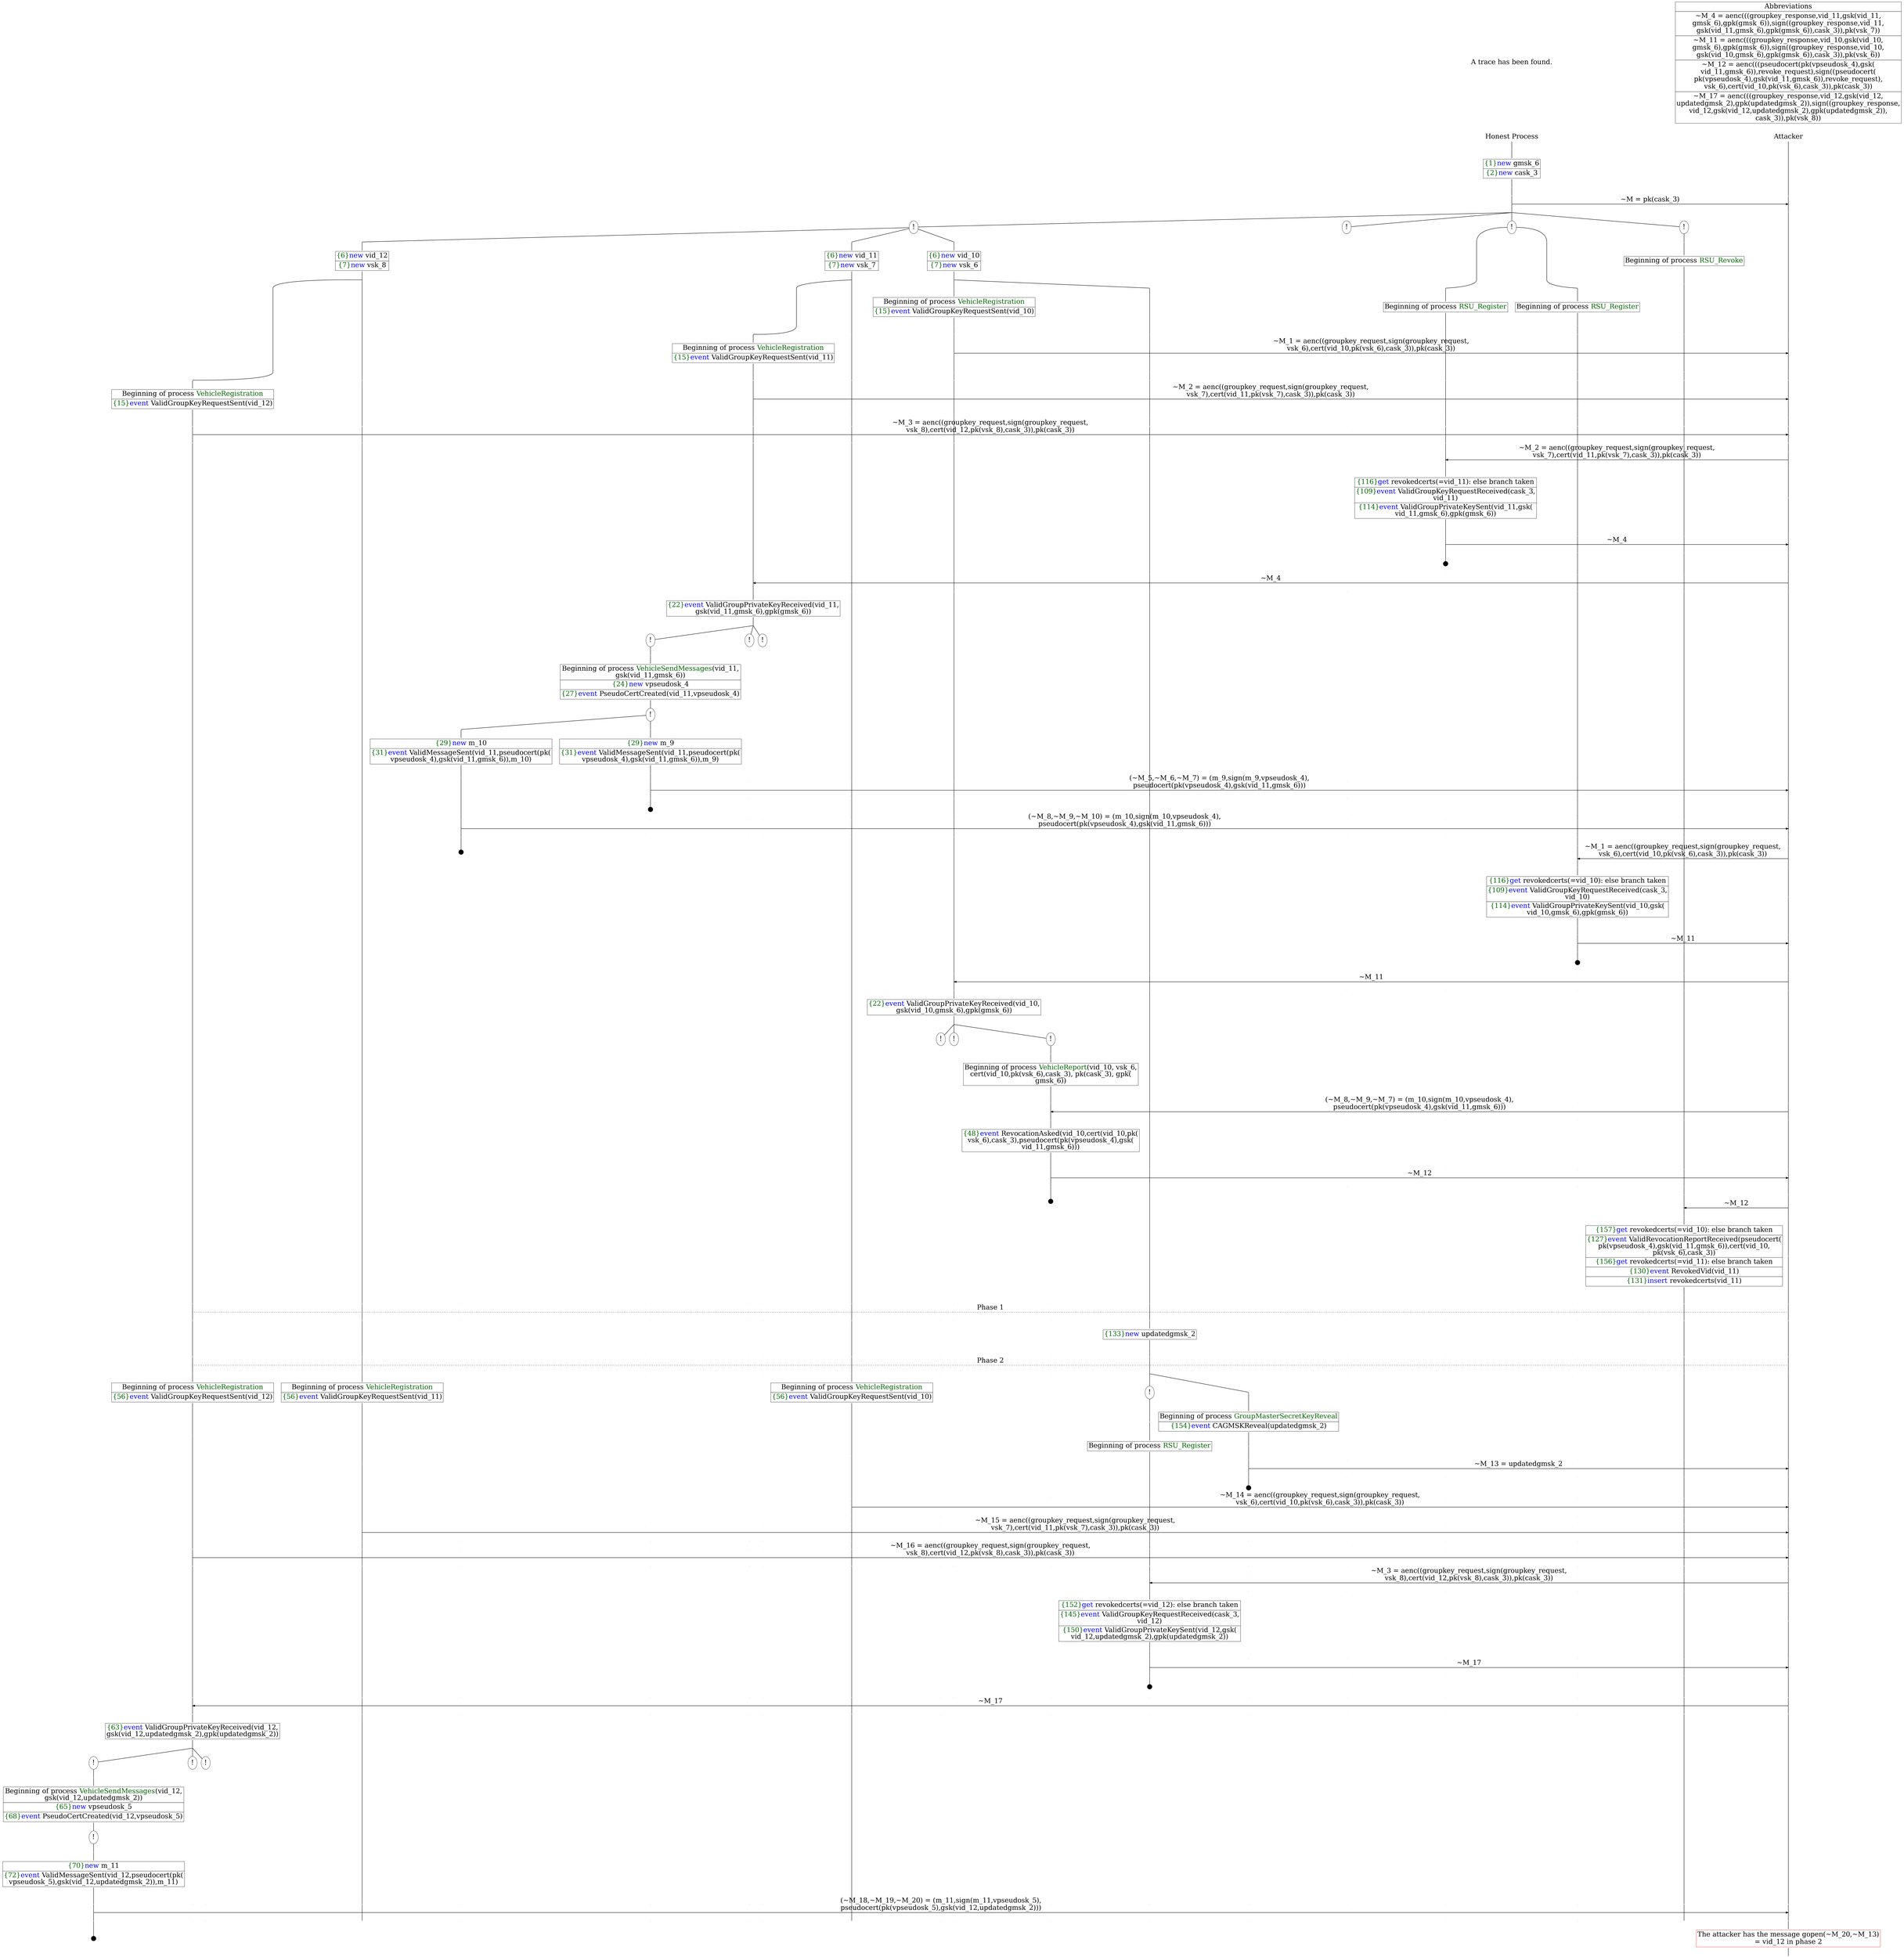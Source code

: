 digraph {
graph [ordering = out]
edge [arrowhead = none, penwidth = 1.6, fontsize = 30]
node [shape = point, width = 0, height = 0, fontsize = 30]
Trace [label = <A trace has been found.<br/>
>, shape = plaintext]
P0__0 [label = "Honest Process", shape = plaintext]
P__0 [label = "Attacker", shape = plaintext]
Trace -> P0__0 [label = "", style = invisible, weight = 100]{rank = same; P0__0 P__0}
P0__0 -> P0__1 [label = <>, weight = 100]
P0__1 -> P0__2 [label = <>, weight = 100]
P0__2 [shape = plaintext, label = <<TABLE BORDER="0" CELLBORDER="1" CELLSPACING="0" CELLPADDING="4"> <TR><TD><FONT COLOR="darkgreen">{1}</FONT><FONT COLOR="blue">new </FONT>gmsk_6</TD></TR><TR><TD><FONT COLOR="darkgreen">{2}</FONT><FONT COLOR="blue">new </FONT>cask_3</TD></TR></TABLE>>]
P0__2 -> P0__3 [label = <>, weight = 100]
P0__3 -> P0__4 [label = <>, weight = 100]
P__0 -> P__1 [label = <>, weight = 100]
{rank = same; P__1 P0__4}
P0__4 -> P0__5 [label = <>, weight = 100]
P__1 -> P__2 [label = <>, weight = 100]
{rank = same; P__2 P0__5}
P0__5 -> P__2 [label = <~M = pk(cask_3)>, arrowhead = normal]
P0__5 -> P0__6 [label = <>, weight = 100]
P__2 -> P__3 [label = <>, weight = 100]
{rank = same; P__3 P0__6}
/*RPar */
P0__6 -> P0_3__6 [label = <>]
P0__6 -> P0_2__6 [label = <>]
P0__6 -> P0_1__6 [label = <>]
P0__6 -> P0_0__6 [label = <>]
P0__6 [label = "", fixedsize = false, width = 0, height = 0, shape = none]
{rank = same; P0_0__6 P0_1__6 P0_2__6 P0_3__6}
P0_0__6 [label = "!", shape = ellipse]
P0_0_0__6 [label = "", fixedsize = false, width = 0, height = 0, shape = none]
P0_0__6 -> P0_0_0__6 [label = <>, weight = 100]
P0_0_0__6 -> P0_0_0__7 [label = <>, weight = 100]
P0_0_0__7 [shape = plaintext, label = <<TABLE BORDER="0" CELLBORDER="1" CELLSPACING="0" CELLPADDING="4"> <TR><TD>Beginning of process <FONT COLOR="darkgreen">RSU_Revoke</FONT></TD></TR></TABLE>>]
P0_0_0__7 -> P0_0_0__8 [label = <>, weight = 100]
P0_1__6 [label = "!", shape = ellipse]
{rank = same; P0_1_1__6 P0_1_0__6}
P0_1_1__6 [label = "", fixedsize = false, width = 0, height = 0, shape = none]
P0_1__6 -> P0_1_1__6 [label = <>]
P0_1_0__6 [label = "", fixedsize = false, width = 0, height = 0, shape = none]
P0_1__6 -> P0_1_0__6 [label = <>]
P0_1_0__6 -> P0_1_0__7 [label = <>, weight = 100]
P0_1_0__7 [shape = plaintext, label = <<TABLE BORDER="0" CELLBORDER="1" CELLSPACING="0" CELLPADDING="4"> <TR><TD>Beginning of process <FONT COLOR="darkgreen">RSU_Register</FONT></TD></TR></TABLE>>]
P0_1_0__7 -> P0_1_0__8 [label = <>, weight = 100]
P0_1_1__6 -> P0_1_1__7 [label = <>, weight = 100]
P0_1_1__7 [shape = plaintext, label = <<TABLE BORDER="0" CELLBORDER="1" CELLSPACING="0" CELLPADDING="4"> <TR><TD>Beginning of process <FONT COLOR="darkgreen">RSU_Register</FONT></TD></TR></TABLE>>]
P0_1_1__7 -> P0_1_1__8 [label = <>, weight = 100]
P0_2__6 [label = "!", shape = ellipse]
P0_3__6 [label = "!", shape = ellipse]
{rank = same; P0_3_2__6 P0_3_1__6 P0_3_0__6}
P0_3_2__6 [label = "", fixedsize = false, width = 0, height = 0, shape = none]
P0_3__6 -> P0_3_2__6 [label = <>]
P0_3_1__6 [label = "", fixedsize = false, width = 0, height = 0, shape = none]
P0_3__6 -> P0_3_1__6 [label = <>]
P0_3_0__6 [label = "", fixedsize = false, width = 0, height = 0, shape = none]
P0_3__6 -> P0_3_0__6 [label = <>]
P0_3_0__6 -> P0_3_0__7 [label = <>, weight = 100]
P0_3_0__7 [shape = plaintext, label = <<TABLE BORDER="0" CELLBORDER="1" CELLSPACING="0" CELLPADDING="4"> <TR><TD><FONT COLOR="darkgreen">{6}</FONT><FONT COLOR="blue">new </FONT>vid_10</TD></TR><TR><TD><FONT COLOR="darkgreen">{7}</FONT><FONT COLOR="blue">new </FONT>vsk_6</TD></TR></TABLE>>]
P0_3_0__7 -> P0_3_0__8 [label = <>, weight = 100]
/*RPar */
P0_3_0__8 -> P0_3_0_1__8 [label = <>]
P0_3_0__8 -> P0_3_0_0__8 [label = <>]
P0_3_0__8 [label = "", fixedsize = false, width = 0, height = 0, shape = none]
{rank = same; P0_3_0_0__8 P0_3_0_1__8}
P0_3_0_1__8 -> P0_3_0_1__9 [label = <>, weight = 100]
P0_3_0_1__9 [shape = plaintext, label = <<TABLE BORDER="0" CELLBORDER="1" CELLSPACING="0" CELLPADDING="4"> <TR><TD>Beginning of process <FONT COLOR="darkgreen">VehicleRegistration</FONT></TD></TR><TR><TD><FONT COLOR="darkgreen">{15}</FONT><FONT COLOR="blue">event</FONT> ValidGroupKeyRequestSent(vid_10)</TD></TR></TABLE>>]
P0_3_0_1__9 -> P0_3_0_1__10 [label = <>, weight = 100]
P0_3_0_1__10 -> P0_3_0_1__11 [label = <>, weight = 100]
P0_3_0_0__8 -> P0_3_0_0__9 [label = <>, weight = 100]
P0_2__7 [label = "", style = invisible]
P0_2__6 -> P0_2__7 [label = <>, weight = 100, style = invisible]
P0_1_1__8 -> P0_1_1__9 [label = <>, weight = 100]
P0_1_0__8 -> P0_1_0__9 [label = <>, weight = 100]
P0_0_0__8 -> P0_0_0__9 [label = <>, weight = 100]
P__3 -> P__4 [label = <>, weight = 100]
{rank = same; P__4 P0_0_0__9 P0_1_0__9 P0_1_1__9 P0_2__7 P0_3_0_0__9 P0_3_0_1__11}
P0_3_0_1__11 -> P0_3_0_1__12 [label = <>, weight = 100]
P__4 -> P__5 [label = <>, weight = 100]
{rank = same; P__5 P0_3_0_1__12}
P0_3_0_1__12 -> P__5 [label = <~M_1 = aenc((groupkey_request,sign(groupkey_request,<br/>
vsk_6),cert(vid_10,pk(vsk_6),cask_3)),pk(cask_3))>, arrowhead = normal]
P0_3_0_1__12 -> P0_3_0_1__13 [label = <>, weight = 100]
P0_3_0_0__9 -> P0_3_0_0__10 [label = <>, weight = 100]
P0_2__8 [label = "", style = invisible]
P0_2__7 -> P0_2__8 [label = <>, weight = 100, style = invisible]
P0_1_1__9 -> P0_1_1__10 [label = <>, weight = 100]
P0_1_0__9 -> P0_1_0__10 [label = <>, weight = 100]
P0_0_0__9 -> P0_0_0__10 [label = <>, weight = 100]
P__5 -> P__6 [label = <>, weight = 100]
{rank = same; P__6 P0_0_0__10 P0_1_0__10 P0_1_1__10 P0_2__8 P0_3_0_0__10 P0_3_0_1__13}
P0_3_1__6 -> P0_3_1__7 [label = <>, weight = 100]
P0_3_1__7 [shape = plaintext, label = <<TABLE BORDER="0" CELLBORDER="1" CELLSPACING="0" CELLPADDING="4"> <TR><TD><FONT COLOR="darkgreen">{6}</FONT><FONT COLOR="blue">new </FONT>vid_11</TD></TR><TR><TD><FONT COLOR="darkgreen">{7}</FONT><FONT COLOR="blue">new </FONT>vsk_7</TD></TR></TABLE>>]
P0_3_1__7 -> P0_3_1__8 [label = <>, weight = 100]
/*RPar */
P0_3_1__8 -> P0_3_1_1__8 [label = <>]
P0_3_1__8 -> P0_3_1_0__8 [label = <>]
P0_3_1__8 [label = "", fixedsize = false, width = 0, height = 0, shape = none]
{rank = same; P0_3_1_0__8 P0_3_1_1__8}
P0_3_1_1__8 -> P0_3_1_1__9 [label = <>, weight = 100]
P0_3_1_1__9 [shape = plaintext, label = <<TABLE BORDER="0" CELLBORDER="1" CELLSPACING="0" CELLPADDING="4"> <TR><TD>Beginning of process <FONT COLOR="darkgreen">VehicleRegistration</FONT></TD></TR><TR><TD><FONT COLOR="darkgreen">{15}</FONT><FONT COLOR="blue">event</FONT> ValidGroupKeyRequestSent(vid_11)</TD></TR></TABLE>>]
P0_3_1_1__9 -> P0_3_1_1__10 [label = <>, weight = 100]
P0_3_1_1__10 -> P0_3_1_1__11 [label = <>, weight = 100]
P0_3_1_0__8 -> P0_3_1_0__9 [label = <>, weight = 100]
P0_3_0_1__13 -> P0_3_0_1__14 [label = <>, weight = 100]
P0_3_0_0__10 -> P0_3_0_0__11 [label = <>, weight = 100]
P0_2__9 [label = "", style = invisible]
P0_2__8 -> P0_2__9 [label = <>, weight = 100, style = invisible]
P0_1_1__10 -> P0_1_1__11 [label = <>, weight = 100]
P0_1_0__10 -> P0_1_0__11 [label = <>, weight = 100]
P0_0_0__10 -> P0_0_0__11 [label = <>, weight = 100]
P__6 -> P__7 [label = <>, weight = 100]
{rank = same; P__7 P0_0_0__11 P0_1_0__11 P0_1_1__11 P0_2__9 P0_3_0_0__11 P0_3_0_1__14 P0_3_1_0__9 P0_3_1_1__11}
P0_3_1_1__11 -> P0_3_1_1__12 [label = <>, weight = 100]
P__7 -> P__8 [label = <>, weight = 100]
{rank = same; P__8 P0_3_1_1__12}
P0_3_1_1__12 -> P__8 [label = <~M_2 = aenc((groupkey_request,sign(groupkey_request,<br/>
vsk_7),cert(vid_11,pk(vsk_7),cask_3)),pk(cask_3))>, arrowhead = normal]
P0_3_1_1__12 -> P0_3_1_1__13 [label = <>, weight = 100]
P0_3_1_0__9 -> P0_3_1_0__10 [label = <>, weight = 100]
P0_3_0_1__14 -> P0_3_0_1__15 [label = <>, weight = 100]
P0_3_0_0__11 -> P0_3_0_0__12 [label = <>, weight = 100]
P0_2__10 [label = "", style = invisible]
P0_2__9 -> P0_2__10 [label = <>, weight = 100, style = invisible]
P0_1_1__11 -> P0_1_1__12 [label = <>, weight = 100]
P0_1_0__11 -> P0_1_0__12 [label = <>, weight = 100]
P0_0_0__11 -> P0_0_0__12 [label = <>, weight = 100]
P__8 -> P__9 [label = <>, weight = 100]
{rank = same; P__9 P0_0_0__12 P0_1_0__12 P0_1_1__12 P0_2__10 P0_3_0_0__12 P0_3_0_1__15 P0_3_1_0__10 P0_3_1_1__13}
P0_3_2__6 -> P0_3_2__7 [label = <>, weight = 100]
P0_3_2__7 [shape = plaintext, label = <<TABLE BORDER="0" CELLBORDER="1" CELLSPACING="0" CELLPADDING="4"> <TR><TD><FONT COLOR="darkgreen">{6}</FONT><FONT COLOR="blue">new </FONT>vid_12</TD></TR><TR><TD><FONT COLOR="darkgreen">{7}</FONT><FONT COLOR="blue">new </FONT>vsk_8</TD></TR></TABLE>>]
P0_3_2__7 -> P0_3_2__8 [label = <>, weight = 100]
/*RPar */
P0_3_2__8 -> P0_3_2_1__8 [label = <>]
P0_3_2__8 -> P0_3_2_0__8 [label = <>]
P0_3_2__8 [label = "", fixedsize = false, width = 0, height = 0, shape = none]
{rank = same; P0_3_2_0__8 P0_3_2_1__8}
P0_3_2_1__8 -> P0_3_2_1__9 [label = <>, weight = 100]
P0_3_2_1__9 [shape = plaintext, label = <<TABLE BORDER="0" CELLBORDER="1" CELLSPACING="0" CELLPADDING="4"> <TR><TD>Beginning of process <FONT COLOR="darkgreen">VehicleRegistration</FONT></TD></TR><TR><TD><FONT COLOR="darkgreen">{15}</FONT><FONT COLOR="blue">event</FONT> ValidGroupKeyRequestSent(vid_12)</TD></TR></TABLE>>]
P0_3_2_1__9 -> P0_3_2_1__10 [label = <>, weight = 100]
P0_3_2_1__10 -> P0_3_2_1__11 [label = <>, weight = 100]
P0_3_2_0__8 -> P0_3_2_0__9 [label = <>, weight = 100]
P0_3_1_1__13 -> P0_3_1_1__14 [label = <>, weight = 100]
P0_3_1_0__10 -> P0_3_1_0__11 [label = <>, weight = 100]
P0_3_0_1__15 -> P0_3_0_1__16 [label = <>, weight = 100]
P0_3_0_0__12 -> P0_3_0_0__13 [label = <>, weight = 100]
P0_2__11 [label = "", style = invisible]
P0_2__10 -> P0_2__11 [label = <>, weight = 100, style = invisible]
P0_1_1__12 -> P0_1_1__13 [label = <>, weight = 100]
P0_1_0__12 -> P0_1_0__13 [label = <>, weight = 100]
P0_0_0__12 -> P0_0_0__13 [label = <>, weight = 100]
P__9 -> P__10 [label = <>, weight = 100]
{rank = same; P__10 P0_0_0__13 P0_1_0__13 P0_1_1__13 P0_2__11 P0_3_0_0__13 P0_3_0_1__16 P0_3_1_0__11 P0_3_1_1__14 P0_3_2_0__9 P0_3_2_1__11}
P0_3_2_1__11 -> P0_3_2_1__12 [label = <>, weight = 100]
P__10 -> P__11 [label = <>, weight = 100]
{rank = same; P__11 P0_3_2_1__12}
P0_3_2_1__12 -> P__11 [label = <~M_3 = aenc((groupkey_request,sign(groupkey_request,<br/>
vsk_8),cert(vid_12,pk(vsk_8),cask_3)),pk(cask_3))>, arrowhead = normal]
P0_3_2_1__12 -> P0_3_2_1__13 [label = <>, weight = 100]
P0_3_2_0__9 -> P0_3_2_0__10 [label = <>, weight = 100]
P0_3_1_1__14 -> P0_3_1_1__15 [label = <>, weight = 100]
P0_3_1_0__11 -> P0_3_1_0__12 [label = <>, weight = 100]
P0_3_0_1__16 -> P0_3_0_1__17 [label = <>, weight = 100]
P0_3_0_0__13 -> P0_3_0_0__14 [label = <>, weight = 100]
P0_2__12 [label = "", style = invisible]
P0_2__11 -> P0_2__12 [label = <>, weight = 100, style = invisible]
P0_1_1__13 -> P0_1_1__14 [label = <>, weight = 100]
P0_1_0__13 -> P0_1_0__14 [label = <>, weight = 100]
P0_0_0__13 -> P0_0_0__14 [label = <>, weight = 100]
P__11 -> P__12 [label = <>, weight = 100]
{rank = same; P__12 P0_0_0__14 P0_1_0__14 P0_1_1__14 P0_2__12 P0_3_0_0__14 P0_3_0_1__17 P0_3_1_0__12 P0_3_1_1__15 P0_3_2_0__10 P0_3_2_1__13}
P0_1_1__14 -> P0_1_1__15 [label = <>, weight = 100]
P0_1_0__14 -> P0_1_0__15 [label = <>, weight = 100]
P0_0_0__14 -> P0_0_0__15 [label = <>, weight = 100]
P__12 -> P__13 [label = <>, weight = 100]
{rank = same; P__13 P0_0_0__15 P0_1_0__15 P0_1_1__15}
P0_1_1__15 -> P0_1_1__16 [label = <>, weight = 100]
P__13 -> P__14 [label = <>, weight = 100]
{rank = same; P__14 P0_1_1__16}
P0_1_1__16 -> P__14 [label = <~M_2 = aenc((groupkey_request,sign(groupkey_request,<br/>
vsk_7),cert(vid_11,pk(vsk_7),cask_3)),pk(cask_3))>, dir = back, arrowhead = normal]
P0_1_1__16 -> P0_1_1__17 [label = <>, weight = 100]
P0_1_0__15 -> P0_1_0__16 [label = <>, weight = 100]
P0_0_0__15 -> P0_0_0__16 [label = <>, weight = 100]
P__14 -> P__15 [label = <>, weight = 100]
{rank = same; P__15 P0_0_0__16 P0_1_0__16 P0_1_1__17}
P0_1_1__17 -> P0_1_1__18 [label = <>, weight = 100]
P0_1_1__18 [shape = plaintext, label = <<TABLE BORDER="0" CELLBORDER="1" CELLSPACING="0" CELLPADDING="4"> <TR><TD><FONT COLOR="darkgreen">{116}</FONT><FONT COLOR="blue">get</FONT> revokedcerts(=vid_11): else branch taken<br/>
</TD></TR><TR><TD><FONT COLOR="darkgreen">{109}</FONT><FONT COLOR="blue">event</FONT> ValidGroupKeyRequestReceived(cask_3,<br/>
vid_11)</TD></TR><TR><TD><FONT COLOR="darkgreen">{114}</FONT><FONT COLOR="blue">event</FONT> ValidGroupPrivateKeySent(vid_11,gsk(<br/>
vid_11,gmsk_6),gpk(gmsk_6))</TD></TR></TABLE>>]
P0_1_1__18 -> P0_1_1__19 [label = <>, weight = 100]
P__15 -> P__16 [label = <>, weight = 100]
{rank = same; P__16 P0_1_1__18}
P0_1_1__19 -> P0_1_1__20 [label = <>, weight = 100]
P0_1_0__16 -> P0_1_0__17 [label = <>, weight = 100]
P0_0_0__16 -> P0_0_0__17 [label = <>, weight = 100]
P__16 -> P__17 [label = <>, weight = 100]
{rank = same; P__17 P0_0_0__17 P0_1_0__17 P0_1_1__20}
P0_1_1__20 -> P0_1_1__21 [label = <>, weight = 100]
P__17 -> P__18 [label = <>, weight = 100]
{rank = same; P__18 P0_1_1__21}
P0_1_1__21 -> P__18 [label = <~M_4>, arrowhead = normal]
P0_1_1__21 -> P0_1_1__22 [label = <>, weight = 100]
P0_1_0__17 -> P0_1_0__18 [label = <>, weight = 100]
P0_0_0__17 -> P0_0_0__18 [label = <>, weight = 100]
P__18 -> P__19 [label = <>, weight = 100]
{rank = same; P__19 P0_0_0__18 P0_1_0__18 P0_1_1__22}
P0_1_1__23 [label = "", width = 0.3, height = 0.3]
P0_1_1__22 -> P0_1_1__23 [label = <>, weight = 100]
P0_3_1_1__15 -> P0_3_1_1__16 [label = <>, weight = 100]
P0_3_1_0__12 -> P0_3_1_0__13 [label = <>, weight = 100]
P0_3_0_1__17 -> P0_3_0_1__18 [label = <>, weight = 100]
P0_3_0_0__14 -> P0_3_0_0__15 [label = <>, weight = 100]
P0_2__13 [label = "", style = invisible]
P0_2__12 -> P0_2__13 [label = <>, weight = 100, style = invisible]
P0_1_1__24 [label = "", style = invisible]
P0_1_1__23 -> P0_1_1__24 [label = <>, weight = 100, style = invisible]
P0_1_0__18 -> P0_1_0__19 [label = <>, weight = 100]
P0_0_0__18 -> P0_0_0__19 [label = <>, weight = 100]
P__19 -> P__20 [label = <>, weight = 100]
{rank = same; P__20 P0_0_0__19 P0_1_0__19 P0_1_1__24 P0_2__13 P0_3_0_0__15 P0_3_0_1__18 P0_3_1_0__13 P0_3_1_1__16}
P0_3_1_1__16 -> P0_3_1_1__17 [label = <>, weight = 100]
P__20 -> P__21 [label = <>, weight = 100]
{rank = same; P__21 P0_3_1_1__17}
P0_3_1_1__17 -> P__21 [label = <~M_4>, dir = back, arrowhead = normal]
P0_3_1_1__17 -> P0_3_1_1__18 [label = <>, weight = 100]
P0_3_1_0__13 -> P0_3_1_0__14 [label = <>, weight = 100]
P0_3_0_1__18 -> P0_3_0_1__19 [label = <>, weight = 100]
P0_3_0_0__15 -> P0_3_0_0__16 [label = <>, weight = 100]
P0_2__14 [label = "", style = invisible]
P0_2__13 -> P0_2__14 [label = <>, weight = 100, style = invisible]
P0_1_1__25 [label = "", style = invisible]
P0_1_1__24 -> P0_1_1__25 [label = <>, weight = 100, style = invisible]
P0_1_0__19 -> P0_1_0__20 [label = <>, weight = 100]
P0_0_0__19 -> P0_0_0__20 [label = <>, weight = 100]
P__21 -> P__22 [label = <>, weight = 100]
{rank = same; P__22 P0_0_0__20 P0_1_0__20 P0_1_1__25 P0_2__14 P0_3_0_0__16 P0_3_0_1__19 P0_3_1_0__14 P0_3_1_1__18}
P0_3_1_1__18 -> P0_3_1_1__19 [label = <>, weight = 100]
P0_3_1_1__19 [shape = plaintext, label = <<TABLE BORDER="0" CELLBORDER="1" CELLSPACING="0" CELLPADDING="4"> <TR><TD><FONT COLOR="darkgreen">{22}</FONT><FONT COLOR="blue">event</FONT> ValidGroupPrivateKeyReceived(vid_11,<br/>
gsk(vid_11,gmsk_6),gpk(gmsk_6))</TD></TR></TABLE>>]
P0_3_1_1__19 -> P0_3_1_1__20 [label = <>, weight = 100]
/*RPar */
P0_3_1_1__20 -> P0_3_1_1_2__20 [label = <>]
P0_3_1_1__20 -> P0_3_1_1_1__20 [label = <>]
P0_3_1_1__20 -> P0_3_1_1_0__20 [label = <>]
P0_3_1_1__20 [label = "", fixedsize = false, width = 0, height = 0, shape = none]
{rank = same; P0_3_1_1_0__20 P0_3_1_1_1__20 P0_3_1_1_2__20}
P0_3_1_1_0__20 [label = "!", shape = ellipse]
P0_3_1_1_1__20 [label = "!", shape = ellipse]
P0_3_1_1_2__20 [label = "!", shape = ellipse]
P0_3_1_1_2_0__20 [label = "", fixedsize = false, width = 0, height = 0, shape = none]
P0_3_1_1_2__20 -> P0_3_1_1_2_0__20 [label = <>, weight = 100]
P0_3_1_1_2_0__20 -> P0_3_1_1_2_0__21 [label = <>, weight = 100]
P0_3_1_1_2_0__21 [shape = plaintext, label = <<TABLE BORDER="0" CELLBORDER="1" CELLSPACING="0" CELLPADDING="4"> <TR><TD>Beginning of process <FONT COLOR="darkgreen">VehicleSendMessages</FONT>(vid_11,<br/>
gsk(vid_11,gmsk_6))</TD></TR><TR><TD><FONT COLOR="darkgreen">{24}</FONT><FONT COLOR="blue">new </FONT>vpseudosk_4</TD></TR><TR><TD><FONT COLOR="darkgreen">{27}</FONT><FONT COLOR="blue">event</FONT> PseudoCertCreated(vid_11,vpseudosk_4)<br/>
</TD></TR></TABLE>>]
P0_3_1_1_2_0__21 -> P0_3_1_1_2_0__22 [label = <>, weight = 100]
P0_3_1_1_2_0__22 [label = "!", shape = ellipse]
{rank = same; P0_3_1_1_2_0_1__22 P0_3_1_1_2_0_0__22}
P0_3_1_1_2_0_1__22 [label = "", fixedsize = false, width = 0, height = 0, shape = none]
P0_3_1_1_2_0__22 -> P0_3_1_1_2_0_1__22 [label = <>]
P0_3_1_1_2_0_0__22 [label = "", fixedsize = false, width = 0, height = 0, shape = none]
P0_3_1_1_2_0__22 -> P0_3_1_1_2_0_0__22 [label = <>]
P0_3_1_1_2_0_0__22 -> P0_3_1_1_2_0_0__23 [label = <>, weight = 100]
P0_3_1_1_2_0_0__23 [shape = plaintext, label = <<TABLE BORDER="0" CELLBORDER="1" CELLSPACING="0" CELLPADDING="4"> <TR><TD><FONT COLOR="darkgreen">{29}</FONT><FONT COLOR="blue">new </FONT>m_9</TD></TR><TR><TD><FONT COLOR="darkgreen">{31}</FONT><FONT COLOR="blue">event</FONT> ValidMessageSent(vid_11,pseudocert(pk(<br/>
vpseudosk_4),gsk(vid_11,gmsk_6)),m_9)</TD></TR></TABLE>>]
P0_3_1_1_2_0_0__23 -> P0_3_1_1_2_0_0__24 [label = <>, weight = 100]
P0_3_1_1_2_0_0__24 -> P0_3_1_1_2_0_0__25 [label = <>, weight = 100]
P0_3_1_1_1__21 [label = "", style = invisible]
P0_3_1_1_1__20 -> P0_3_1_1_1__21 [label = <>, weight = 100, style = invisible]
P0_3_1_1_0__21 [label = "", style = invisible]
P0_3_1_1_0__20 -> P0_3_1_1_0__21 [label = <>, weight = 100, style = invisible]
P0_3_1_0__14 -> P0_3_1_0__15 [label = <>, weight = 100]
P0_3_0_1__19 -> P0_3_0_1__20 [label = <>, weight = 100]
P0_3_0_0__16 -> P0_3_0_0__17 [label = <>, weight = 100]
P0_2__15 [label = "", style = invisible]
P0_2__14 -> P0_2__15 [label = <>, weight = 100, style = invisible]
P0_1_1__26 [label = "", style = invisible]
P0_1_1__25 -> P0_1_1__26 [label = <>, weight = 100, style = invisible]
P0_1_0__20 -> P0_1_0__21 [label = <>, weight = 100]
P0_0_0__20 -> P0_0_0__21 [label = <>, weight = 100]
P__22 -> P__23 [label = <>, weight = 100]
{rank = same; P__23 P0_0_0__21 P0_1_0__21 P0_1_1__26 P0_2__15 P0_3_0_0__17 P0_3_0_1__20 P0_3_1_0__15 P0_3_1_1_0__21 P0_3_1_1_1__21 P0_3_1_1_2_0_0__25}
P0_3_1_1_2_0_0__25 -> P0_3_1_1_2_0_0__26 [label = <>, weight = 100]
P__23 -> P__24 [label = <>, weight = 100]
{rank = same; P__24 P0_3_1_1_2_0_0__26}
P0_3_1_1_2_0_0__26 -> P__24 [label = <(~M_5,~M_6,~M_7) = (m_9,sign(m_9,vpseudosk_4),<br/>
pseudocert(pk(vpseudosk_4),gsk(vid_11,gmsk_6)))>, arrowhead = normal]
P0_3_1_1_2_0_0__26 -> P0_3_1_1_2_0_0__27 [label = <>, weight = 100]
P0_3_1_1_1__22 [label = "", style = invisible]
P0_3_1_1_1__21 -> P0_3_1_1_1__22 [label = <>, weight = 100, style = invisible]
P0_3_1_1_0__22 [label = "", style = invisible]
P0_3_1_1_0__21 -> P0_3_1_1_0__22 [label = <>, weight = 100, style = invisible]
P0_3_1_0__15 -> P0_3_1_0__16 [label = <>, weight = 100]
P0_3_0_1__20 -> P0_3_0_1__21 [label = <>, weight = 100]
P0_3_0_0__17 -> P0_3_0_0__18 [label = <>, weight = 100]
P0_2__16 [label = "", style = invisible]
P0_2__15 -> P0_2__16 [label = <>, weight = 100, style = invisible]
P0_1_1__27 [label = "", style = invisible]
P0_1_1__26 -> P0_1_1__27 [label = <>, weight = 100, style = invisible]
P0_1_0__21 -> P0_1_0__22 [label = <>, weight = 100]
P0_0_0__21 -> P0_0_0__22 [label = <>, weight = 100]
P__24 -> P__25 [label = <>, weight = 100]
{rank = same; P__25 P0_0_0__22 P0_1_0__22 P0_1_1__27 P0_2__16 P0_3_0_0__18 P0_3_0_1__21 P0_3_1_0__16 P0_3_1_1_0__22 P0_3_1_1_1__22 P0_3_1_1_2_0_0__27}
P0_3_1_1_2_0_0__28 [label = "", width = 0.3, height = 0.3]
P0_3_1_1_2_0_0__27 -> P0_3_1_1_2_0_0__28 [label = <>, weight = 100]
P0_3_1_1_2_0_1__22 -> P0_3_1_1_2_0_1__23 [label = <>, weight = 100]
P0_3_1_1_2_0_1__23 [shape = plaintext, label = <<TABLE BORDER="0" CELLBORDER="1" CELLSPACING="0" CELLPADDING="4"> <TR><TD><FONT COLOR="darkgreen">{29}</FONT><FONT COLOR="blue">new </FONT>m_10</TD></TR><TR><TD><FONT COLOR="darkgreen">{31}</FONT><FONT COLOR="blue">event</FONT> ValidMessageSent(vid_11,pseudocert(pk(<br/>
vpseudosk_4),gsk(vid_11,gmsk_6)),m_10)</TD></TR></TABLE>>]
P0_3_1_1_2_0_1__23 -> P0_3_1_1_2_0_1__24 [label = <>, weight = 100]
P0_3_1_1_2_0_1__24 -> P0_3_1_1_2_0_1__25 [label = <>, weight = 100]
P0_3_1_1_2_0_0__29 [label = "", style = invisible]
P0_3_1_1_2_0_0__28 -> P0_3_1_1_2_0_0__29 [label = <>, weight = 100, style = invisible]
P0_3_1_1_1__23 [label = "", style = invisible]
P0_3_1_1_1__22 -> P0_3_1_1_1__23 [label = <>, weight = 100, style = invisible]
P0_3_1_1_0__23 [label = "", style = invisible]
P0_3_1_1_0__22 -> P0_3_1_1_0__23 [label = <>, weight = 100, style = invisible]
P0_3_1_0__16 -> P0_3_1_0__17 [label = <>, weight = 100]
P0_3_0_1__21 -> P0_3_0_1__22 [label = <>, weight = 100]
P0_3_0_0__18 -> P0_3_0_0__19 [label = <>, weight = 100]
P0_2__17 [label = "", style = invisible]
P0_2__16 -> P0_2__17 [label = <>, weight = 100, style = invisible]
P0_1_1__28 [label = "", style = invisible]
P0_1_1__27 -> P0_1_1__28 [label = <>, weight = 100, style = invisible]
P0_1_0__22 -> P0_1_0__23 [label = <>, weight = 100]
P0_0_0__22 -> P0_0_0__23 [label = <>, weight = 100]
P__25 -> P__26 [label = <>, weight = 100]
{rank = same; P__26 P0_0_0__23 P0_1_0__23 P0_1_1__28 P0_2__17 P0_3_0_0__19 P0_3_0_1__22 P0_3_1_0__17 P0_3_1_1_0__23 P0_3_1_1_1__23 P0_3_1_1_2_0_0__29 P0_3_1_1_2_0_1__25}
P0_3_1_1_2_0_1__25 -> P0_3_1_1_2_0_1__26 [label = <>, weight = 100]
P__26 -> P__27 [label = <>, weight = 100]
{rank = same; P__27 P0_3_1_1_2_0_1__26}
P0_3_1_1_2_0_1__26 -> P__27 [label = <(~M_8,~M_9,~M_10) = (m_10,sign(m_10,vpseudosk_4),<br/>
pseudocert(pk(vpseudosk_4),gsk(vid_11,gmsk_6)))>, arrowhead = normal]
P0_3_1_1_2_0_1__26 -> P0_3_1_1_2_0_1__27 [label = <>, weight = 100]
P0_3_1_1_2_0_0__30 [label = "", style = invisible]
P0_3_1_1_2_0_0__29 -> P0_3_1_1_2_0_0__30 [label = <>, weight = 100, style = invisible]
P0_3_1_1_1__24 [label = "", style = invisible]
P0_3_1_1_1__23 -> P0_3_1_1_1__24 [label = <>, weight = 100, style = invisible]
P0_3_1_1_0__24 [label = "", style = invisible]
P0_3_1_1_0__23 -> P0_3_1_1_0__24 [label = <>, weight = 100, style = invisible]
P0_3_1_0__17 -> P0_3_1_0__18 [label = <>, weight = 100]
P0_3_0_1__22 -> P0_3_0_1__23 [label = <>, weight = 100]
P0_3_0_0__19 -> P0_3_0_0__20 [label = <>, weight = 100]
P0_2__18 [label = "", style = invisible]
P0_2__17 -> P0_2__18 [label = <>, weight = 100, style = invisible]
P0_1_1__29 [label = "", style = invisible]
P0_1_1__28 -> P0_1_1__29 [label = <>, weight = 100, style = invisible]
P0_1_0__23 -> P0_1_0__24 [label = <>, weight = 100]
P0_0_0__23 -> P0_0_0__24 [label = <>, weight = 100]
P__27 -> P__28 [label = <>, weight = 100]
{rank = same; P__28 P0_0_0__24 P0_1_0__24 P0_1_1__29 P0_2__18 P0_3_0_0__20 P0_3_0_1__23 P0_3_1_0__18 P0_3_1_1_0__24 P0_3_1_1_1__24 P0_3_1_1_2_0_0__30 P0_3_1_1_2_0_1__27}
P0_3_1_1_2_0_1__28 [label = "", width = 0.3, height = 0.3]
P0_3_1_1_2_0_1__27 -> P0_3_1_1_2_0_1__28 [label = <>, weight = 100]
P0_1_0__24 -> P0_1_0__25 [label = <>, weight = 100]
P0_0_0__24 -> P0_0_0__25 [label = <>, weight = 100]
P__28 -> P__29 [label = <>, weight = 100]
{rank = same; P__29 P0_0_0__25 P0_1_0__25}
P0_1_0__25 -> P0_1_0__26 [label = <>, weight = 100]
P__29 -> P__30 [label = <>, weight = 100]
{rank = same; P__30 P0_1_0__26}
P0_1_0__26 -> P__30 [label = <~M_1 = aenc((groupkey_request,sign(groupkey_request,<br/>
vsk_6),cert(vid_10,pk(vsk_6),cask_3)),pk(cask_3))>, dir = back, arrowhead = normal]
P0_1_0__26 -> P0_1_0__27 [label = <>, weight = 100]
P0_0_0__25 -> P0_0_0__26 [label = <>, weight = 100]
P__30 -> P__31 [label = <>, weight = 100]
{rank = same; P__31 P0_0_0__26 P0_1_0__27}
P0_1_0__27 -> P0_1_0__28 [label = <>, weight = 100]
P0_1_0__28 [shape = plaintext, label = <<TABLE BORDER="0" CELLBORDER="1" CELLSPACING="0" CELLPADDING="4"> <TR><TD><FONT COLOR="darkgreen">{116}</FONT><FONT COLOR="blue">get</FONT> revokedcerts(=vid_10): else branch taken<br/>
</TD></TR><TR><TD><FONT COLOR="darkgreen">{109}</FONT><FONT COLOR="blue">event</FONT> ValidGroupKeyRequestReceived(cask_3,<br/>
vid_10)</TD></TR><TR><TD><FONT COLOR="darkgreen">{114}</FONT><FONT COLOR="blue">event</FONT> ValidGroupPrivateKeySent(vid_10,gsk(<br/>
vid_10,gmsk_6),gpk(gmsk_6))</TD></TR></TABLE>>]
P0_1_0__28 -> P0_1_0__29 [label = <>, weight = 100]
P__31 -> P__32 [label = <>, weight = 100]
{rank = same; P__32 P0_1_0__28}
P0_1_0__29 -> P0_1_0__30 [label = <>, weight = 100]
P0_0_0__26 -> P0_0_0__27 [label = <>, weight = 100]
P__32 -> P__33 [label = <>, weight = 100]
{rank = same; P__33 P0_0_0__27 P0_1_0__30}
P0_1_0__30 -> P0_1_0__31 [label = <>, weight = 100]
P__33 -> P__34 [label = <>, weight = 100]
{rank = same; P__34 P0_1_0__31}
P0_1_0__31 -> P__34 [label = <~M_11>, arrowhead = normal]
P0_1_0__31 -> P0_1_0__32 [label = <>, weight = 100]
P0_0_0__27 -> P0_0_0__28 [label = <>, weight = 100]
P__34 -> P__35 [label = <>, weight = 100]
{rank = same; P__35 P0_0_0__28 P0_1_0__32}
P0_1_0__33 [label = "", width = 0.3, height = 0.3]
P0_1_0__32 -> P0_1_0__33 [label = <>, weight = 100]
P0_3_0_1__23 -> P0_3_0_1__24 [label = <>, weight = 100]
P0_3_0_0__20 -> P0_3_0_0__21 [label = <>, weight = 100]
P0_2__19 [label = "", style = invisible]
P0_2__18 -> P0_2__19 [label = <>, weight = 100, style = invisible]
P0_1_1__30 [label = "", style = invisible]
P0_1_1__29 -> P0_1_1__30 [label = <>, weight = 100, style = invisible]
P0_1_0__34 [label = "", style = invisible]
P0_1_0__33 -> P0_1_0__34 [label = <>, weight = 100, style = invisible]
P0_0_0__28 -> P0_0_0__29 [label = <>, weight = 100]
P__35 -> P__36 [label = <>, weight = 100]
{rank = same; P__36 P0_0_0__29 P0_1_0__34 P0_1_1__30 P0_2__19 P0_3_0_0__21 P0_3_0_1__24}
P0_3_0_1__24 -> P0_3_0_1__25 [label = <>, weight = 100]
P__36 -> P__37 [label = <>, weight = 100]
{rank = same; P__37 P0_3_0_1__25}
P0_3_0_1__25 -> P__37 [label = <~M_11>, dir = back, arrowhead = normal]
P0_3_0_1__25 -> P0_3_0_1__26 [label = <>, weight = 100]
P0_3_0_0__21 -> P0_3_0_0__22 [label = <>, weight = 100]
P0_2__20 [label = "", style = invisible]
P0_2__19 -> P0_2__20 [label = <>, weight = 100, style = invisible]
P0_1_1__31 [label = "", style = invisible]
P0_1_1__30 -> P0_1_1__31 [label = <>, weight = 100, style = invisible]
P0_1_0__35 [label = "", style = invisible]
P0_1_0__34 -> P0_1_0__35 [label = <>, weight = 100, style = invisible]
P0_0_0__29 -> P0_0_0__30 [label = <>, weight = 100]
P__37 -> P__38 [label = <>, weight = 100]
{rank = same; P__38 P0_0_0__30 P0_1_0__35 P0_1_1__31 P0_2__20 P0_3_0_0__22 P0_3_0_1__26}
P0_3_0_1__26 -> P0_3_0_1__27 [label = <>, weight = 100]
P0_3_0_1__27 [shape = plaintext, label = <<TABLE BORDER="0" CELLBORDER="1" CELLSPACING="0" CELLPADDING="4"> <TR><TD><FONT COLOR="darkgreen">{22}</FONT><FONT COLOR="blue">event</FONT> ValidGroupPrivateKeyReceived(vid_10,<br/>
gsk(vid_10,gmsk_6),gpk(gmsk_6))</TD></TR></TABLE>>]
P0_3_0_1__27 -> P0_3_0_1__28 [label = <>, weight = 100]
/*RPar */
P0_3_0_1__28 -> P0_3_0_1_2__28 [label = <>]
P0_3_0_1__28 -> P0_3_0_1_1__28 [label = <>]
P0_3_0_1__28 -> P0_3_0_1_0__28 [label = <>]
P0_3_0_1__28 [label = "", fixedsize = false, width = 0, height = 0, shape = none]
{rank = same; P0_3_0_1_0__28 P0_3_0_1_1__28 P0_3_0_1_2__28}
P0_3_0_1_0__28 [label = "!", shape = ellipse]
P0_3_0_1_0_0__28 [label = "", fixedsize = false, width = 0, height = 0, shape = none]
P0_3_0_1_0__28 -> P0_3_0_1_0_0__28 [label = <>, weight = 100]
P0_3_0_1_0_0__28 -> P0_3_0_1_0_0__29 [label = <>, weight = 100]
P0_3_0_1_0_0__29 [shape = plaintext, label = <<TABLE BORDER="0" CELLBORDER="1" CELLSPACING="0" CELLPADDING="4"> <TR><TD>Beginning of process <FONT COLOR="darkgreen">VehicleReport</FONT>(vid_10, vsk_6,<br/>
cert(vid_10,pk(vsk_6),cask_3), pk(cask_3), gpk(<br/>
gmsk_6))</TD></TR></TABLE>>]
P0_3_0_1_0_0__29 -> P0_3_0_1_0_0__30 [label = <>, weight = 100]
P0_3_0_1_1__28 [label = "!", shape = ellipse]
P0_3_0_1_2__28 [label = "!", shape = ellipse]
P0_3_0_1_0_0__30 -> P0_3_0_1_0_0__31 [label = <>, weight = 100]
P0_3_0_0__22 -> P0_3_0_0__23 [label = <>, weight = 100]
P0_2__21 [label = "", style = invisible]
P0_2__20 -> P0_2__21 [label = <>, weight = 100, style = invisible]
P0_1_1__32 [label = "", style = invisible]
P0_1_1__31 -> P0_1_1__32 [label = <>, weight = 100, style = invisible]
P0_1_0__36 [label = "", style = invisible]
P0_1_0__35 -> P0_1_0__36 [label = <>, weight = 100, style = invisible]
P0_0_0__30 -> P0_0_0__31 [label = <>, weight = 100]
P__38 -> P__39 [label = <>, weight = 100]
{rank = same; P__39 P0_0_0__31 P0_1_0__36 P0_1_1__32 P0_2__21 P0_3_0_0__23 P0_3_0_1_0_0__31}
P0_3_0_1_0_0__31 -> P0_3_0_1_0_0__32 [label = <>, weight = 100]
P__39 -> P__40 [label = <>, weight = 100]
{rank = same; P__40 P0_3_0_1_0_0__32}
P0_3_0_1_0_0__32 -> P__40 [label = <(~M_8,~M_9,~M_7) = (m_10,sign(m_10,vpseudosk_4),<br/>
pseudocert(pk(vpseudosk_4),gsk(vid_11,gmsk_6)))>, dir = back, arrowhead = normal]
P0_3_0_1_0_0__32 -> P0_3_0_1_0_0__33 [label = <>, weight = 100]
P0_3_0_0__23 -> P0_3_0_0__24 [label = <>, weight = 100]
P0_2__22 [label = "", style = invisible]
P0_2__21 -> P0_2__22 [label = <>, weight = 100, style = invisible]
P0_1_1__33 [label = "", style = invisible]
P0_1_1__32 -> P0_1_1__33 [label = <>, weight = 100, style = invisible]
P0_1_0__37 [label = "", style = invisible]
P0_1_0__36 -> P0_1_0__37 [label = <>, weight = 100, style = invisible]
P0_0_0__31 -> P0_0_0__32 [label = <>, weight = 100]
P__40 -> P__41 [label = <>, weight = 100]
{rank = same; P__41 P0_0_0__32 P0_1_0__37 P0_1_1__33 P0_2__22 P0_3_0_0__24 P0_3_0_1_0_0__33}
P0_3_0_1_0_0__33 -> P0_3_0_1_0_0__34 [label = <>, weight = 100]
P0_3_0_1_0_0__34 [shape = plaintext, label = <<TABLE BORDER="0" CELLBORDER="1" CELLSPACING="0" CELLPADDING="4"> <TR><TD><FONT COLOR="darkgreen">{48}</FONT><FONT COLOR="blue">event</FONT> RevocationAsked(vid_10,cert(vid_10,pk(<br/>
vsk_6),cask_3),pseudocert(pk(vpseudosk_4),gsk(<br/>
vid_11,gmsk_6)))</TD></TR></TABLE>>]
P0_3_0_1_0_0__34 -> P0_3_0_1_0_0__35 [label = <>, weight = 100]
P0_3_0_1_0_0__35 -> P0_3_0_1_0_0__36 [label = <>, weight = 100]
P0_3_0_0__24 -> P0_3_0_0__25 [label = <>, weight = 100]
P0_2__23 [label = "", style = invisible]
P0_2__22 -> P0_2__23 [label = <>, weight = 100, style = invisible]
P0_1_1__34 [label = "", style = invisible]
P0_1_1__33 -> P0_1_1__34 [label = <>, weight = 100, style = invisible]
P0_1_0__38 [label = "", style = invisible]
P0_1_0__37 -> P0_1_0__38 [label = <>, weight = 100, style = invisible]
P0_0_0__32 -> P0_0_0__33 [label = <>, weight = 100]
P__41 -> P__42 [label = <>, weight = 100]
{rank = same; P__42 P0_0_0__33 P0_1_0__38 P0_1_1__34 P0_2__23 P0_3_0_0__25 P0_3_0_1_0_0__36}
P0_3_0_1_0_0__36 -> P0_3_0_1_0_0__37 [label = <>, weight = 100]
P__42 -> P__43 [label = <>, weight = 100]
{rank = same; P__43 P0_3_0_1_0_0__37}
P0_3_0_1_0_0__37 -> P__43 [label = <~M_12>, arrowhead = normal]
P0_3_0_1_0_0__37 -> P0_3_0_1_0_0__38 [label = <>, weight = 100]
P0_3_0_0__25 -> P0_3_0_0__26 [label = <>, weight = 100]
P0_2__24 [label = "", style = invisible]
P0_2__23 -> P0_2__24 [label = <>, weight = 100, style = invisible]
P0_1_1__35 [label = "", style = invisible]
P0_1_1__34 -> P0_1_1__35 [label = <>, weight = 100, style = invisible]
P0_1_0__39 [label = "", style = invisible]
P0_1_0__38 -> P0_1_0__39 [label = <>, weight = 100, style = invisible]
P0_0_0__33 -> P0_0_0__34 [label = <>, weight = 100]
P__43 -> P__44 [label = <>, weight = 100]
{rank = same; P__44 P0_0_0__34 P0_1_0__39 P0_1_1__35 P0_2__24 P0_3_0_0__26 P0_3_0_1_0_0__38}
P0_3_0_1_0_0__39 [label = "", width = 0.3, height = 0.3]
P0_3_0_1_0_0__38 -> P0_3_0_1_0_0__39 [label = <>, weight = 100]
P0_0_0__34 -> P0_0_0__35 [label = <>, weight = 100]
P__44 -> P__45 [label = <>, weight = 100]
{rank = same; P__45 P0_0_0__35}
P0_0_0__35 -> P0_0_0__36 [label = <>, weight = 100]
P__45 -> P__46 [label = <>, weight = 100]
{rank = same; P__46 P0_0_0__36}
P0_0_0__36 -> P__46 [label = <~M_12>, dir = back, arrowhead = normal]
P0_0_0__36 -> P0_0_0__37 [label = <>, weight = 100]
P__46 -> P__47 [label = <>, weight = 100]
{rank = same; P__47 P0_0_0__37}
P0_0_0__37 -> P0_0_0__38 [label = <>, weight = 100]
P0_0_0__38 [shape = plaintext, label = <<TABLE BORDER="0" CELLBORDER="1" CELLSPACING="0" CELLPADDING="4"> <TR><TD><FONT COLOR="darkgreen">{157}</FONT><FONT COLOR="blue">get</FONT> revokedcerts(=vid_10): else branch taken<br/>
</TD></TR><TR><TD><FONT COLOR="darkgreen">{127}</FONT><FONT COLOR="blue">event</FONT> ValidRevocationReportReceived(pseudocert(<br/>
pk(vpseudosk_4),gsk(vid_11,gmsk_6)),cert(vid_10,<br/>
pk(vsk_6),cask_3))</TD></TR><TR><TD><FONT COLOR="darkgreen">{156}</FONT><FONT COLOR="blue">get</FONT> revokedcerts(=vid_11): else branch taken<br/>
</TD></TR><TR><TD><FONT COLOR="darkgreen">{130}</FONT><FONT COLOR="blue">event</FONT> RevokedVid(vid_11)</TD></TR><TR><TD><FONT COLOR="darkgreen">{131}</FONT><FONT COLOR="blue">insert </FONT>revokedcerts(vid_11)</TD></TR></TABLE>>]
P0_0_0__38 -> P0_0_0__39 [label = <>, weight = 100]
P__47 -> P__48 [label = <>, weight = 100]
{rank = same; P__48 P0_0_0__38}
P0_3_2_1__13 -> P0_3_2_1__14 [label = <>, weight = 100]
P0_3_2_0__10 -> P0_3_2_0__11 [label = <>, weight = 100]
P0_3_1_1_2_0_1__29 [label = "", style = invisible]
P0_3_1_1_2_0_1__28 -> P0_3_1_1_2_0_1__29 [label = <>, weight = 100, style = invisible]
P0_3_1_1_2_0_0__31 [label = "", style = invisible]
P0_3_1_1_2_0_0__30 -> P0_3_1_1_2_0_0__31 [label = <>, weight = 100, style = invisible]
P0_3_1_1_1__25 [label = "", style = invisible]
P0_3_1_1_1__24 -> P0_3_1_1_1__25 [label = <>, weight = 100, style = invisible]
P0_3_1_1_0__25 [label = "", style = invisible]
P0_3_1_1_0__24 -> P0_3_1_1_0__25 [label = <>, weight = 100, style = invisible]
P0_3_1_0__18 -> P0_3_1_0__19 [label = <>, weight = 100]
P0_3_0_1_2__29 [label = "", style = invisible]
P0_3_0_1_2__28 -> P0_3_0_1_2__29 [label = <>, weight = 100, style = invisible]
P0_3_0_1_1__29 [label = "", style = invisible]
P0_3_0_1_1__28 -> P0_3_0_1_1__29 [label = <>, weight = 100, style = invisible]
P0_3_0_1_0_0__40 [label = "", style = invisible]
P0_3_0_1_0_0__39 -> P0_3_0_1_0_0__40 [label = <>, weight = 100, style = invisible]
P0_3_0_0__26 -> P0_3_0_0__27 [label = <>, weight = 100]
P0_2__25 [label = "", style = invisible]
P0_2__24 -> P0_2__25 [label = <>, weight = 100, style = invisible]
P0_1_1__36 [label = "", style = invisible]
P0_1_1__35 -> P0_1_1__36 [label = <>, weight = 100, style = invisible]
P0_1_0__40 [label = "", style = invisible]
P0_1_0__39 -> P0_1_0__40 [label = <>, weight = 100, style = invisible]
P0_0_0__39 -> P0_0_0__40 [label = <>, weight = 100]
P__48 -> P__49 [label = <>, weight = 100]
{rank = same; P__49 P0_0_0__40 P0_1_0__40 P0_1_1__36 P0_2__25 P0_3_0_0__27 P0_3_0_1_0_0__40 P0_3_0_1_1__29 P0_3_0_1_2__29 P0_3_1_0__19 P0_3_1_1_0__25 P0_3_1_1_1__25 P0_3_1_1_2_0_0__31 P0_3_1_1_2_0_1__29 P0_3_2_0__11 P0_3_2_1__14}
P0_3_2_1__14 -> P0_3_2_1__15 [label = <>, weight = 100]
P__49 -> P__50 [label = <>, weight = 100]
{rank = same; P__50 P0_3_2_1__15}
P0_3_2_1__15 -> P__50 [label = <Phase 1>, style = dotted]
P0_3_2_1__15 -> P0_3_2_1__16 [label = <>, weight = 100]
P0_3_2_0__11 -> P0_3_2_0__12 [label = <>, weight = 100]
P0_3_1_1_2_0_1__30 [label = "", style = invisible]
P0_3_1_1_2_0_1__29 -> P0_3_1_1_2_0_1__30 [label = <>, weight = 100, style = invisible]
P0_3_1_1_2_0_0__32 [label = "", style = invisible]
P0_3_1_1_2_0_0__31 -> P0_3_1_1_2_0_0__32 [label = <>, weight = 100, style = invisible]
P0_3_1_1_1__26 [label = "", style = invisible]
P0_3_1_1_1__25 -> P0_3_1_1_1__26 [label = <>, weight = 100, style = invisible]
P0_3_1_1_0__26 [label = "", style = invisible]
P0_3_1_1_0__25 -> P0_3_1_1_0__26 [label = <>, weight = 100, style = invisible]
P0_3_1_0__19 -> P0_3_1_0__20 [label = <>, weight = 100]
P0_3_0_1_2__30 [label = "", style = invisible]
P0_3_0_1_2__29 -> P0_3_0_1_2__30 [label = <>, weight = 100, style = invisible]
P0_3_0_1_1__30 [label = "", style = invisible]
P0_3_0_1_1__29 -> P0_3_0_1_1__30 [label = <>, weight = 100, style = invisible]
P0_3_0_1_0_0__41 [label = "", style = invisible]
P0_3_0_1_0_0__40 -> P0_3_0_1_0_0__41 [label = <>, weight = 100, style = invisible]
P0_3_0_0__27 -> P0_3_0_0__28 [label = <>, weight = 100]
P0_2__26 [label = "", style = invisible]
P0_2__25 -> P0_2__26 [label = <>, weight = 100, style = invisible]
P0_1_1__37 [label = "", style = invisible]
P0_1_1__36 -> P0_1_1__37 [label = <>, weight = 100, style = invisible]
P0_1_0__41 [label = "", style = invisible]
P0_1_0__40 -> P0_1_0__41 [label = <>, weight = 100, style = invisible]
P0_0_0__40 -> P0_0_0__41 [label = <>, weight = 100]
P__50 -> P__51 [label = <>, weight = 100]
{rank = same; P__51 P0_0_0__41 P0_1_0__41 P0_1_1__37 P0_2__26 P0_3_0_0__28 P0_3_0_1_0_0__41 P0_3_0_1_1__30 P0_3_0_1_2__30 P0_3_1_0__20 P0_3_1_1_0__26 P0_3_1_1_1__26 P0_3_1_1_2_0_0__32 P0_3_1_1_2_0_1__30 P0_3_2_0__12 P0_3_2_1__16}
P0_3_0_0__28 -> P0_3_0_0__29 [label = <>, weight = 100]
P0_3_0_0__29 [shape = plaintext, label = <<TABLE BORDER="0" CELLBORDER="1" CELLSPACING="0" CELLPADDING="4"> <TR><TD><FONT COLOR="darkgreen">{133}</FONT><FONT COLOR="blue">new </FONT>updatedgmsk_2</TD></TR></TABLE>>]
P0_3_0_0__29 -> P0_3_0_0__30 [label = <>, weight = 100]
P0_3_2_1__16 -> P0_3_2_1__17 [label = <>, weight = 100]
P0_3_2_0__12 -> P0_3_2_0__13 [label = <>, weight = 100]
P0_3_1_1_2_0_1__31 [label = "", style = invisible]
P0_3_1_1_2_0_1__30 -> P0_3_1_1_2_0_1__31 [label = <>, weight = 100, style = invisible]
P0_3_1_1_2_0_0__33 [label = "", style = invisible]
P0_3_1_1_2_0_0__32 -> P0_3_1_1_2_0_0__33 [label = <>, weight = 100, style = invisible]
P0_3_1_1_1__27 [label = "", style = invisible]
P0_3_1_1_1__26 -> P0_3_1_1_1__27 [label = <>, weight = 100, style = invisible]
P0_3_1_1_0__27 [label = "", style = invisible]
P0_3_1_1_0__26 -> P0_3_1_1_0__27 [label = <>, weight = 100, style = invisible]
P0_3_1_0__20 -> P0_3_1_0__21 [label = <>, weight = 100]
P0_3_0_1_2__31 [label = "", style = invisible]
P0_3_0_1_2__30 -> P0_3_0_1_2__31 [label = <>, weight = 100, style = invisible]
P0_3_0_1_1__31 [label = "", style = invisible]
P0_3_0_1_1__30 -> P0_3_0_1_1__31 [label = <>, weight = 100, style = invisible]
P0_3_0_1_0_0__42 [label = "", style = invisible]
P0_3_0_1_0_0__41 -> P0_3_0_1_0_0__42 [label = <>, weight = 100, style = invisible]
P0_3_0_0__30 -> P0_3_0_0__31 [label = <>, weight = 100]
P0_2__27 [label = "", style = invisible]
P0_2__26 -> P0_2__27 [label = <>, weight = 100, style = invisible]
P0_1_1__38 [label = "", style = invisible]
P0_1_1__37 -> P0_1_1__38 [label = <>, weight = 100, style = invisible]
P0_1_0__42 [label = "", style = invisible]
P0_1_0__41 -> P0_1_0__42 [label = <>, weight = 100, style = invisible]
P0_0_0__41 -> P0_0_0__42 [label = <>, weight = 100]
P__51 -> P__52 [label = <>, weight = 100]
{rank = same; P__52 P0_0_0__42 P0_1_0__42 P0_1_1__38 P0_2__27 P0_3_0_0__31 P0_3_0_1_0_0__42 P0_3_0_1_1__31 P0_3_0_1_2__31 P0_3_1_0__21 P0_3_1_1_0__27 P0_3_1_1_1__27 P0_3_1_1_2_0_0__33 P0_3_1_1_2_0_1__31 P0_3_2_0__13 P0_3_2_1__17}
P0_3_2_1__17 -> P0_3_2_1__18 [label = <>, weight = 100]
P__52 -> P__53 [label = <>, weight = 100]
{rank = same; P__53 P0_3_2_1__18}
P0_3_2_1__18 -> P__53 [label = <Phase 2>, style = dotted]
P0_3_2_1__18 -> P0_3_2_1__19 [label = <>, weight = 100]
P0_3_2_0__13 -> P0_3_2_0__14 [label = <>, weight = 100]
P0_3_1_1_2_0_1__32 [label = "", style = invisible]
P0_3_1_1_2_0_1__31 -> P0_3_1_1_2_0_1__32 [label = <>, weight = 100, style = invisible]
P0_3_1_1_2_0_0__34 [label = "", style = invisible]
P0_3_1_1_2_0_0__33 -> P0_3_1_1_2_0_0__34 [label = <>, weight = 100, style = invisible]
P0_3_1_1_1__28 [label = "", style = invisible]
P0_3_1_1_1__27 -> P0_3_1_1_1__28 [label = <>, weight = 100, style = invisible]
P0_3_1_1_0__28 [label = "", style = invisible]
P0_3_1_1_0__27 -> P0_3_1_1_0__28 [label = <>, weight = 100, style = invisible]
P0_3_1_0__21 -> P0_3_1_0__22 [label = <>, weight = 100]
P0_3_0_1_2__32 [label = "", style = invisible]
P0_3_0_1_2__31 -> P0_3_0_1_2__32 [label = <>, weight = 100, style = invisible]
P0_3_0_1_1__32 [label = "", style = invisible]
P0_3_0_1_1__31 -> P0_3_0_1_1__32 [label = <>, weight = 100, style = invisible]
P0_3_0_1_0_0__43 [label = "", style = invisible]
P0_3_0_1_0_0__42 -> P0_3_0_1_0_0__43 [label = <>, weight = 100, style = invisible]
P0_3_0_0__31 -> P0_3_0_0__32 [label = <>, weight = 100]
P0_2__28 [label = "", style = invisible]
P0_2__27 -> P0_2__28 [label = <>, weight = 100, style = invisible]
P0_1_1__39 [label = "", style = invisible]
P0_1_1__38 -> P0_1_1__39 [label = <>, weight = 100, style = invisible]
P0_1_0__43 [label = "", style = invisible]
P0_1_0__42 -> P0_1_0__43 [label = <>, weight = 100, style = invisible]
P0_0_0__42 -> P0_0_0__43 [label = <>, weight = 100]
P__53 -> P__54 [label = <>, weight = 100]
{rank = same; P__54 P0_0_0__43 P0_1_0__43 P0_1_1__39 P0_2__28 P0_3_0_0__32 P0_3_0_1_0_0__43 P0_3_0_1_1__32 P0_3_0_1_2__32 P0_3_1_0__22 P0_3_1_1_0__28 P0_3_1_1_1__28 P0_3_1_1_2_0_0__34 P0_3_1_1_2_0_1__32 P0_3_2_0__14 P0_3_2_1__19}
/*RPar */
P0_3_0_0__32 -> P0_3_0_0_1__32 [label = <>]
P0_3_0_0__32 -> P0_3_0_0_0__32 [label = <>]
P0_3_0_0__32 [label = "", fixedsize = false, width = 0, height = 0, shape = none]
{rank = same; P0_3_0_0_0__32 P0_3_0_0_1__32}
P0_3_0_0_0__32 -> P0_3_0_0_0__33 [label = <>, weight = 100]
P0_3_0_0_0__33 [shape = plaintext, label = <<TABLE BORDER="0" CELLBORDER="1" CELLSPACING="0" CELLPADDING="4"> <TR><TD>Beginning of process <FONT COLOR="darkgreen">GroupMasterSecretKeyReveal</FONT><br/>
</TD></TR><TR><TD><FONT COLOR="darkgreen">{154}</FONT><FONT COLOR="blue">event</FONT> CAGMSKReveal(updatedgmsk_2)</TD></TR></TABLE>>]
P0_3_0_0_0__33 -> P0_3_0_0_0__34 [label = <>, weight = 100]
P0_3_0_0_0__34 -> P0_3_0_0_0__35 [label = <>, weight = 100]
P0_2__29 [label = "", style = invisible]
P0_2__28 -> P0_2__29 [label = <>, weight = 100, style = invisible]
P0_1_1__40 [label = "", style = invisible]
P0_1_1__39 -> P0_1_1__40 [label = <>, weight = 100, style = invisible]
P0_1_0__44 [label = "", style = invisible]
P0_1_0__43 -> P0_1_0__44 [label = <>, weight = 100, style = invisible]
P0_0_0__43 -> P0_0_0__44 [label = <>, weight = 100]
P__54 -> P__55 [label = <>, weight = 100]
{rank = same; P__55 P0_0_0__44 P0_1_0__44 P0_1_1__40 P0_2__29 P0_3_0_0_0__35}
P0_3_0_0_0__35 -> P0_3_0_0_0__36 [label = <>, weight = 100]
P__55 -> P__56 [label = <>, weight = 100]
{rank = same; P__56 P0_3_0_0_0__36}
P0_3_0_0_0__36 -> P__56 [label = <~M_13 = updatedgmsk_2>, arrowhead = normal]
P0_3_0_0_0__36 -> P0_3_0_0_0__37 [label = <>, weight = 100]
P0_2__30 [label = "", style = invisible]
P0_2__29 -> P0_2__30 [label = <>, weight = 100, style = invisible]
P0_1_1__41 [label = "", style = invisible]
P0_1_1__40 -> P0_1_1__41 [label = <>, weight = 100, style = invisible]
P0_1_0__45 [label = "", style = invisible]
P0_1_0__44 -> P0_1_0__45 [label = <>, weight = 100, style = invisible]
P0_0_0__44 -> P0_0_0__45 [label = <>, weight = 100]
P__56 -> P__57 [label = <>, weight = 100]
{rank = same; P__57 P0_0_0__45 P0_1_0__45 P0_1_1__41 P0_2__30 P0_3_0_0_0__37}
P0_3_0_0_0__38 [label = "", width = 0.3, height = 0.3]
P0_3_0_0_0__37 -> P0_3_0_0_0__38 [label = <>, weight = 100]
P0_3_0_0_1__32 [label = "!", shape = ellipse]
P0_3_0_0_1_0__32 [label = "", fixedsize = false, width = 0, height = 0, shape = none]
P0_3_0_0_1__32 -> P0_3_0_0_1_0__32 [label = <>, weight = 100]
P0_3_0_0_1_0__32 -> P0_3_0_0_1_0__33 [label = <>, weight = 100]
P0_3_0_0_1_0__33 [shape = plaintext, label = <<TABLE BORDER="0" CELLBORDER="1" CELLSPACING="0" CELLPADDING="4"> <TR><TD>Beginning of process <FONT COLOR="darkgreen">RSU_Register</FONT></TD></TR></TABLE>>]
P0_3_0_0_1_0__33 -> P0_3_0_0_1_0__34 [label = <>, weight = 100]
P0_3_1_0__22 -> P0_3_1_0__23 [label = <>, weight = 100]
P0_3_1_0__23 [shape = plaintext, label = <<TABLE BORDER="0" CELLBORDER="1" CELLSPACING="0" CELLPADDING="4"> <TR><TD>Beginning of process <FONT COLOR="darkgreen">VehicleRegistration</FONT></TD></TR><TR><TD><FONT COLOR="darkgreen">{56}</FONT><FONT COLOR="blue">event</FONT> ValidGroupKeyRequestSent(vid_10)</TD></TR></TABLE>>]
P0_3_1_0__23 -> P0_3_1_0__24 [label = <>, weight = 100]
P0_3_1_0__24 -> P0_3_1_0__25 [label = <>, weight = 100]
P0_3_0_1_2__33 [label = "", style = invisible]
P0_3_0_1_2__32 -> P0_3_0_1_2__33 [label = <>, weight = 100, style = invisible]
P0_3_0_1_1__33 [label = "", style = invisible]
P0_3_0_1_1__32 -> P0_3_0_1_1__33 [label = <>, weight = 100, style = invisible]
P0_3_0_1_0_0__44 [label = "", style = invisible]
P0_3_0_1_0_0__43 -> P0_3_0_1_0_0__44 [label = <>, weight = 100, style = invisible]
P0_3_0_0_1_0__34 -> P0_3_0_0_1_0__35 [label = <>, weight = 100]
P0_3_0_0_0__39 [label = "", style = invisible]
P0_3_0_0_0__38 -> P0_3_0_0_0__39 [label = <>, weight = 100, style = invisible]
P0_2__31 [label = "", style = invisible]
P0_2__30 -> P0_2__31 [label = <>, weight = 100, style = invisible]
P0_1_1__42 [label = "", style = invisible]
P0_1_1__41 -> P0_1_1__42 [label = <>, weight = 100, style = invisible]
P0_1_0__46 [label = "", style = invisible]
P0_1_0__45 -> P0_1_0__46 [label = <>, weight = 100, style = invisible]
P0_0_0__45 -> P0_0_0__46 [label = <>, weight = 100]
P__57 -> P__58 [label = <>, weight = 100]
{rank = same; P__58 P0_0_0__46 P0_1_0__46 P0_1_1__42 P0_2__31 P0_3_0_0_0__39 P0_3_0_0_1_0__35 P0_3_0_1_0_0__44 P0_3_0_1_1__33 P0_3_0_1_2__33 P0_3_1_0__25}
P0_3_1_0__25 -> P0_3_1_0__26 [label = <>, weight = 100]
P__58 -> P__59 [label = <>, weight = 100]
{rank = same; P__59 P0_3_1_0__26}
P0_3_1_0__26 -> P__59 [label = <~M_14 = aenc((groupkey_request,sign(groupkey_request,<br/>
vsk_6),cert(vid_10,pk(vsk_6),cask_3)),pk(cask_3))>, arrowhead = normal]
P0_3_1_0__26 -> P0_3_1_0__27 [label = <>, weight = 100]
P0_3_0_1_2__34 [label = "", style = invisible]
P0_3_0_1_2__33 -> P0_3_0_1_2__34 [label = <>, weight = 100, style = invisible]
P0_3_0_1_1__34 [label = "", style = invisible]
P0_3_0_1_1__33 -> P0_3_0_1_1__34 [label = <>, weight = 100, style = invisible]
P0_3_0_1_0_0__45 [label = "", style = invisible]
P0_3_0_1_0_0__44 -> P0_3_0_1_0_0__45 [label = <>, weight = 100, style = invisible]
P0_3_0_0_1_0__35 -> P0_3_0_0_1_0__36 [label = <>, weight = 100]
P0_3_0_0_0__40 [label = "", style = invisible]
P0_3_0_0_0__39 -> P0_3_0_0_0__40 [label = <>, weight = 100, style = invisible]
P0_2__32 [label = "", style = invisible]
P0_2__31 -> P0_2__32 [label = <>, weight = 100, style = invisible]
P0_1_1__43 [label = "", style = invisible]
P0_1_1__42 -> P0_1_1__43 [label = <>, weight = 100, style = invisible]
P0_1_0__47 [label = "", style = invisible]
P0_1_0__46 -> P0_1_0__47 [label = <>, weight = 100, style = invisible]
P0_0_0__46 -> P0_0_0__47 [label = <>, weight = 100]
P__59 -> P__60 [label = <>, weight = 100]
{rank = same; P__60 P0_0_0__47 P0_1_0__47 P0_1_1__43 P0_2__32 P0_3_0_0_0__40 P0_3_0_0_1_0__36 P0_3_0_1_0_0__45 P0_3_0_1_1__34 P0_3_0_1_2__34 P0_3_1_0__27}
P0_3_2_0__14 -> P0_3_2_0__15 [label = <>, weight = 100]
P0_3_2_0__15 [shape = plaintext, label = <<TABLE BORDER="0" CELLBORDER="1" CELLSPACING="0" CELLPADDING="4"> <TR><TD>Beginning of process <FONT COLOR="darkgreen">VehicleRegistration</FONT></TD></TR><TR><TD><FONT COLOR="darkgreen">{56}</FONT><FONT COLOR="blue">event</FONT> ValidGroupKeyRequestSent(vid_11)</TD></TR></TABLE>>]
P0_3_2_0__15 -> P0_3_2_0__16 [label = <>, weight = 100]
P0_3_2_0__16 -> P0_3_2_0__17 [label = <>, weight = 100]
P0_3_1_1_2_0_1__33 [label = "", style = invisible]
P0_3_1_1_2_0_1__32 -> P0_3_1_1_2_0_1__33 [label = <>, weight = 100, style = invisible]
P0_3_1_1_2_0_0__35 [label = "", style = invisible]
P0_3_1_1_2_0_0__34 -> P0_3_1_1_2_0_0__35 [label = <>, weight = 100, style = invisible]
P0_3_1_1_1__29 [label = "", style = invisible]
P0_3_1_1_1__28 -> P0_3_1_1_1__29 [label = <>, weight = 100, style = invisible]
P0_3_1_1_0__29 [label = "", style = invisible]
P0_3_1_1_0__28 -> P0_3_1_1_0__29 [label = <>, weight = 100, style = invisible]
P0_3_1_0__27 -> P0_3_1_0__28 [label = <>, weight = 100]
P0_3_0_1_2__35 [label = "", style = invisible]
P0_3_0_1_2__34 -> P0_3_0_1_2__35 [label = <>, weight = 100, style = invisible]
P0_3_0_1_1__35 [label = "", style = invisible]
P0_3_0_1_1__34 -> P0_3_0_1_1__35 [label = <>, weight = 100, style = invisible]
P0_3_0_1_0_0__46 [label = "", style = invisible]
P0_3_0_1_0_0__45 -> P0_3_0_1_0_0__46 [label = <>, weight = 100, style = invisible]
P0_3_0_0_1_0__36 -> P0_3_0_0_1_0__37 [label = <>, weight = 100]
P0_3_0_0_0__41 [label = "", style = invisible]
P0_3_0_0_0__40 -> P0_3_0_0_0__41 [label = <>, weight = 100, style = invisible]
P0_2__33 [label = "", style = invisible]
P0_2__32 -> P0_2__33 [label = <>, weight = 100, style = invisible]
P0_1_1__44 [label = "", style = invisible]
P0_1_1__43 -> P0_1_1__44 [label = <>, weight = 100, style = invisible]
P0_1_0__48 [label = "", style = invisible]
P0_1_0__47 -> P0_1_0__48 [label = <>, weight = 100, style = invisible]
P0_0_0__47 -> P0_0_0__48 [label = <>, weight = 100]
P__60 -> P__61 [label = <>, weight = 100]
{rank = same; P__61 P0_0_0__48 P0_1_0__48 P0_1_1__44 P0_2__33 P0_3_0_0_0__41 P0_3_0_0_1_0__37 P0_3_0_1_0_0__46 P0_3_0_1_1__35 P0_3_0_1_2__35 P0_3_1_0__28 P0_3_1_1_0__29 P0_3_1_1_1__29 P0_3_1_1_2_0_0__35 P0_3_1_1_2_0_1__33 P0_3_2_0__17}
P0_3_2_0__17 -> P0_3_2_0__18 [label = <>, weight = 100]
P__61 -> P__62 [label = <>, weight = 100]
{rank = same; P__62 P0_3_2_0__18}
P0_3_2_0__18 -> P__62 [label = <~M_15 = aenc((groupkey_request,sign(groupkey_request,<br/>
vsk_7),cert(vid_11,pk(vsk_7),cask_3)),pk(cask_3))>, arrowhead = normal]
P0_3_2_0__18 -> P0_3_2_0__19 [label = <>, weight = 100]
P0_3_1_1_2_0_1__34 [label = "", style = invisible]
P0_3_1_1_2_0_1__33 -> P0_3_1_1_2_0_1__34 [label = <>, weight = 100, style = invisible]
P0_3_1_1_2_0_0__36 [label = "", style = invisible]
P0_3_1_1_2_0_0__35 -> P0_3_1_1_2_0_0__36 [label = <>, weight = 100, style = invisible]
P0_3_1_1_1__30 [label = "", style = invisible]
P0_3_1_1_1__29 -> P0_3_1_1_1__30 [label = <>, weight = 100, style = invisible]
P0_3_1_1_0__30 [label = "", style = invisible]
P0_3_1_1_0__29 -> P0_3_1_1_0__30 [label = <>, weight = 100, style = invisible]
P0_3_1_0__28 -> P0_3_1_0__29 [label = <>, weight = 100]
P0_3_0_1_2__36 [label = "", style = invisible]
P0_3_0_1_2__35 -> P0_3_0_1_2__36 [label = <>, weight = 100, style = invisible]
P0_3_0_1_1__36 [label = "", style = invisible]
P0_3_0_1_1__35 -> P0_3_0_1_1__36 [label = <>, weight = 100, style = invisible]
P0_3_0_1_0_0__47 [label = "", style = invisible]
P0_3_0_1_0_0__46 -> P0_3_0_1_0_0__47 [label = <>, weight = 100, style = invisible]
P0_3_0_0_1_0__37 -> P0_3_0_0_1_0__38 [label = <>, weight = 100]
P0_3_0_0_0__42 [label = "", style = invisible]
P0_3_0_0_0__41 -> P0_3_0_0_0__42 [label = <>, weight = 100, style = invisible]
P0_2__34 [label = "", style = invisible]
P0_2__33 -> P0_2__34 [label = <>, weight = 100, style = invisible]
P0_1_1__45 [label = "", style = invisible]
P0_1_1__44 -> P0_1_1__45 [label = <>, weight = 100, style = invisible]
P0_1_0__49 [label = "", style = invisible]
P0_1_0__48 -> P0_1_0__49 [label = <>, weight = 100, style = invisible]
P0_0_0__48 -> P0_0_0__49 [label = <>, weight = 100]
P__62 -> P__63 [label = <>, weight = 100]
{rank = same; P__63 P0_0_0__49 P0_1_0__49 P0_1_1__45 P0_2__34 P0_3_0_0_0__42 P0_3_0_0_1_0__38 P0_3_0_1_0_0__47 P0_3_0_1_1__36 P0_3_0_1_2__36 P0_3_1_0__29 P0_3_1_1_0__30 P0_3_1_1_1__30 P0_3_1_1_2_0_0__36 P0_3_1_1_2_0_1__34 P0_3_2_0__19}
P0_3_2_1__19 -> P0_3_2_1__20 [label = <>, weight = 100]
P0_3_2_1__20 [shape = plaintext, label = <<TABLE BORDER="0" CELLBORDER="1" CELLSPACING="0" CELLPADDING="4"> <TR><TD>Beginning of process <FONT COLOR="darkgreen">VehicleRegistration</FONT></TD></TR><TR><TD><FONT COLOR="darkgreen">{56}</FONT><FONT COLOR="blue">event</FONT> ValidGroupKeyRequestSent(vid_12)</TD></TR></TABLE>>]
P0_3_2_1__20 -> P0_3_2_1__21 [label = <>, weight = 100]
P0_3_2_1__21 -> P0_3_2_1__22 [label = <>, weight = 100]
P0_3_2_0__19 -> P0_3_2_0__20 [label = <>, weight = 100]
P0_3_1_1_2_0_1__35 [label = "", style = invisible]
P0_3_1_1_2_0_1__34 -> P0_3_1_1_2_0_1__35 [label = <>, weight = 100, style = invisible]
P0_3_1_1_2_0_0__37 [label = "", style = invisible]
P0_3_1_1_2_0_0__36 -> P0_3_1_1_2_0_0__37 [label = <>, weight = 100, style = invisible]
P0_3_1_1_1__31 [label = "", style = invisible]
P0_3_1_1_1__30 -> P0_3_1_1_1__31 [label = <>, weight = 100, style = invisible]
P0_3_1_1_0__31 [label = "", style = invisible]
P0_3_1_1_0__30 -> P0_3_1_1_0__31 [label = <>, weight = 100, style = invisible]
P0_3_1_0__29 -> P0_3_1_0__30 [label = <>, weight = 100]
P0_3_0_1_2__37 [label = "", style = invisible]
P0_3_0_1_2__36 -> P0_3_0_1_2__37 [label = <>, weight = 100, style = invisible]
P0_3_0_1_1__37 [label = "", style = invisible]
P0_3_0_1_1__36 -> P0_3_0_1_1__37 [label = <>, weight = 100, style = invisible]
P0_3_0_1_0_0__48 [label = "", style = invisible]
P0_3_0_1_0_0__47 -> P0_3_0_1_0_0__48 [label = <>, weight = 100, style = invisible]
P0_3_0_0_1_0__38 -> P0_3_0_0_1_0__39 [label = <>, weight = 100]
P0_3_0_0_0__43 [label = "", style = invisible]
P0_3_0_0_0__42 -> P0_3_0_0_0__43 [label = <>, weight = 100, style = invisible]
P0_2__35 [label = "", style = invisible]
P0_2__34 -> P0_2__35 [label = <>, weight = 100, style = invisible]
P0_1_1__46 [label = "", style = invisible]
P0_1_1__45 -> P0_1_1__46 [label = <>, weight = 100, style = invisible]
P0_1_0__50 [label = "", style = invisible]
P0_1_0__49 -> P0_1_0__50 [label = <>, weight = 100, style = invisible]
P0_0_0__49 -> P0_0_0__50 [label = <>, weight = 100]
P__63 -> P__64 [label = <>, weight = 100]
{rank = same; P__64 P0_0_0__50 P0_1_0__50 P0_1_1__46 P0_2__35 P0_3_0_0_0__43 P0_3_0_0_1_0__39 P0_3_0_1_0_0__48 P0_3_0_1_1__37 P0_3_0_1_2__37 P0_3_1_0__30 P0_3_1_1_0__31 P0_3_1_1_1__31 P0_3_1_1_2_0_0__37 P0_3_1_1_2_0_1__35 P0_3_2_0__20 P0_3_2_1__22}
P0_3_2_1__22 -> P0_3_2_1__23 [label = <>, weight = 100]
P__64 -> P__65 [label = <>, weight = 100]
{rank = same; P__65 P0_3_2_1__23}
P0_3_2_1__23 -> P__65 [label = <~M_16 = aenc((groupkey_request,sign(groupkey_request,<br/>
vsk_8),cert(vid_12,pk(vsk_8),cask_3)),pk(cask_3))>, arrowhead = normal]
P0_3_2_1__23 -> P0_3_2_1__24 [label = <>, weight = 100]
P0_3_2_0__20 -> P0_3_2_0__21 [label = <>, weight = 100]
P0_3_1_1_2_0_1__36 [label = "", style = invisible]
P0_3_1_1_2_0_1__35 -> P0_3_1_1_2_0_1__36 [label = <>, weight = 100, style = invisible]
P0_3_1_1_2_0_0__38 [label = "", style = invisible]
P0_3_1_1_2_0_0__37 -> P0_3_1_1_2_0_0__38 [label = <>, weight = 100, style = invisible]
P0_3_1_1_1__32 [label = "", style = invisible]
P0_3_1_1_1__31 -> P0_3_1_1_1__32 [label = <>, weight = 100, style = invisible]
P0_3_1_1_0__32 [label = "", style = invisible]
P0_3_1_1_0__31 -> P0_3_1_1_0__32 [label = <>, weight = 100, style = invisible]
P0_3_1_0__30 -> P0_3_1_0__31 [label = <>, weight = 100]
P0_3_0_1_2__38 [label = "", style = invisible]
P0_3_0_1_2__37 -> P0_3_0_1_2__38 [label = <>, weight = 100, style = invisible]
P0_3_0_1_1__38 [label = "", style = invisible]
P0_3_0_1_1__37 -> P0_3_0_1_1__38 [label = <>, weight = 100, style = invisible]
P0_3_0_1_0_0__49 [label = "", style = invisible]
P0_3_0_1_0_0__48 -> P0_3_0_1_0_0__49 [label = <>, weight = 100, style = invisible]
P0_3_0_0_1_0__39 -> P0_3_0_0_1_0__40 [label = <>, weight = 100]
P0_3_0_0_0__44 [label = "", style = invisible]
P0_3_0_0_0__43 -> P0_3_0_0_0__44 [label = <>, weight = 100, style = invisible]
P0_2__36 [label = "", style = invisible]
P0_2__35 -> P0_2__36 [label = <>, weight = 100, style = invisible]
P0_1_1__47 [label = "", style = invisible]
P0_1_1__46 -> P0_1_1__47 [label = <>, weight = 100, style = invisible]
P0_1_0__51 [label = "", style = invisible]
P0_1_0__50 -> P0_1_0__51 [label = <>, weight = 100, style = invisible]
P0_0_0__50 -> P0_0_0__51 [label = <>, weight = 100]
P__65 -> P__66 [label = <>, weight = 100]
{rank = same; P__66 P0_0_0__51 P0_1_0__51 P0_1_1__47 P0_2__36 P0_3_0_0_0__44 P0_3_0_0_1_0__40 P0_3_0_1_0_0__49 P0_3_0_1_1__38 P0_3_0_1_2__38 P0_3_1_0__31 P0_3_1_1_0__32 P0_3_1_1_1__32 P0_3_1_1_2_0_0__38 P0_3_1_1_2_0_1__36 P0_3_2_0__21 P0_3_2_1__24}
P0_3_0_0_1_0__40 -> P0_3_0_0_1_0__41 [label = <>, weight = 100]
P0_3_0_0_0__45 [label = "", style = invisible]
P0_3_0_0_0__44 -> P0_3_0_0_0__45 [label = <>, weight = 100, style = invisible]
P0_2__37 [label = "", style = invisible]
P0_2__36 -> P0_2__37 [label = <>, weight = 100, style = invisible]
P0_1_1__48 [label = "", style = invisible]
P0_1_1__47 -> P0_1_1__48 [label = <>, weight = 100, style = invisible]
P0_1_0__52 [label = "", style = invisible]
P0_1_0__51 -> P0_1_0__52 [label = <>, weight = 100, style = invisible]
P0_0_0__51 -> P0_0_0__52 [label = <>, weight = 100]
P__66 -> P__67 [label = <>, weight = 100]
{rank = same; P__67 P0_0_0__52 P0_1_0__52 P0_1_1__48 P0_2__37 P0_3_0_0_0__45 P0_3_0_0_1_0__41}
P0_3_0_0_1_0__41 -> P0_3_0_0_1_0__42 [label = <>, weight = 100]
P__67 -> P__68 [label = <>, weight = 100]
{rank = same; P__68 P0_3_0_0_1_0__42}
P0_3_0_0_1_0__42 -> P__68 [label = <~M_3 = aenc((groupkey_request,sign(groupkey_request,<br/>
vsk_8),cert(vid_12,pk(vsk_8),cask_3)),pk(cask_3))>, dir = back, arrowhead = normal]
P0_3_0_0_1_0__42 -> P0_3_0_0_1_0__43 [label = <>, weight = 100]
P0_3_0_0_0__46 [label = "", style = invisible]
P0_3_0_0_0__45 -> P0_3_0_0_0__46 [label = <>, weight = 100, style = invisible]
P0_2__38 [label = "", style = invisible]
P0_2__37 -> P0_2__38 [label = <>, weight = 100, style = invisible]
P0_1_1__49 [label = "", style = invisible]
P0_1_1__48 -> P0_1_1__49 [label = <>, weight = 100, style = invisible]
P0_1_0__53 [label = "", style = invisible]
P0_1_0__52 -> P0_1_0__53 [label = <>, weight = 100, style = invisible]
P0_0_0__52 -> P0_0_0__53 [label = <>, weight = 100]
P__68 -> P__69 [label = <>, weight = 100]
{rank = same; P__69 P0_0_0__53 P0_1_0__53 P0_1_1__49 P0_2__38 P0_3_0_0_0__46 P0_3_0_0_1_0__43}
P0_3_0_0_1_0__43 -> P0_3_0_0_1_0__44 [label = <>, weight = 100]
P0_3_0_0_1_0__44 [shape = plaintext, label = <<TABLE BORDER="0" CELLBORDER="1" CELLSPACING="0" CELLPADDING="4"> <TR><TD><FONT COLOR="darkgreen">{152}</FONT><FONT COLOR="blue">get</FONT> revokedcerts(=vid_12): else branch taken<br/>
</TD></TR><TR><TD><FONT COLOR="darkgreen">{145}</FONT><FONT COLOR="blue">event</FONT> ValidGroupKeyRequestReceived(cask_3,<br/>
vid_12)</TD></TR><TR><TD><FONT COLOR="darkgreen">{150}</FONT><FONT COLOR="blue">event</FONT> ValidGroupPrivateKeySent(vid_12,gsk(<br/>
vid_12,updatedgmsk_2),gpk(updatedgmsk_2))</TD></TR></TABLE>>]
P0_3_0_0_1_0__44 -> P0_3_0_0_1_0__45 [label = <>, weight = 100]
P__69 -> P__70 [label = <>, weight = 100]
{rank = same; P__70 P0_3_0_0_1_0__44}
P0_3_0_0_1_0__45 -> P0_3_0_0_1_0__46 [label = <>, weight = 100]
P0_3_0_0_0__47 [label = "", style = invisible]
P0_3_0_0_0__46 -> P0_3_0_0_0__47 [label = <>, weight = 100, style = invisible]
P0_2__39 [label = "", style = invisible]
P0_2__38 -> P0_2__39 [label = <>, weight = 100, style = invisible]
P0_1_1__50 [label = "", style = invisible]
P0_1_1__49 -> P0_1_1__50 [label = <>, weight = 100, style = invisible]
P0_1_0__54 [label = "", style = invisible]
P0_1_0__53 -> P0_1_0__54 [label = <>, weight = 100, style = invisible]
P0_0_0__53 -> P0_0_0__54 [label = <>, weight = 100]
P__70 -> P__71 [label = <>, weight = 100]
{rank = same; P__71 P0_0_0__54 P0_1_0__54 P0_1_1__50 P0_2__39 P0_3_0_0_0__47 P0_3_0_0_1_0__46}
P0_3_0_0_1_0__46 -> P0_3_0_0_1_0__47 [label = <>, weight = 100]
P__71 -> P__72 [label = <>, weight = 100]
{rank = same; P__72 P0_3_0_0_1_0__47}
P0_3_0_0_1_0__47 -> P__72 [label = <~M_17>, arrowhead = normal]
P0_3_0_0_1_0__47 -> P0_3_0_0_1_0__48 [label = <>, weight = 100]
P0_3_0_0_0__48 [label = "", style = invisible]
P0_3_0_0_0__47 -> P0_3_0_0_0__48 [label = <>, weight = 100, style = invisible]
P0_2__40 [label = "", style = invisible]
P0_2__39 -> P0_2__40 [label = <>, weight = 100, style = invisible]
P0_1_1__51 [label = "", style = invisible]
P0_1_1__50 -> P0_1_1__51 [label = <>, weight = 100, style = invisible]
P0_1_0__55 [label = "", style = invisible]
P0_1_0__54 -> P0_1_0__55 [label = <>, weight = 100, style = invisible]
P0_0_0__54 -> P0_0_0__55 [label = <>, weight = 100]
P__72 -> P__73 [label = <>, weight = 100]
{rank = same; P__73 P0_0_0__55 P0_1_0__55 P0_1_1__51 P0_2__40 P0_3_0_0_0__48 P0_3_0_0_1_0__48}
P0_3_0_0_1_0__49 [label = "", width = 0.3, height = 0.3]
P0_3_0_0_1_0__48 -> P0_3_0_0_1_0__49 [label = <>, weight = 100]
P0_3_2_1__24 -> P0_3_2_1__25 [label = <>, weight = 100]
P0_3_2_0__21 -> P0_3_2_0__22 [label = <>, weight = 100]
P0_3_1_1_2_0_1__37 [label = "", style = invisible]
P0_3_1_1_2_0_1__36 -> P0_3_1_1_2_0_1__37 [label = <>, weight = 100, style = invisible]
P0_3_1_1_2_0_0__39 [label = "", style = invisible]
P0_3_1_1_2_0_0__38 -> P0_3_1_1_2_0_0__39 [label = <>, weight = 100, style = invisible]
P0_3_1_1_1__33 [label = "", style = invisible]
P0_3_1_1_1__32 -> P0_3_1_1_1__33 [label = <>, weight = 100, style = invisible]
P0_3_1_1_0__33 [label = "", style = invisible]
P0_3_1_1_0__32 -> P0_3_1_1_0__33 [label = <>, weight = 100, style = invisible]
P0_3_1_0__31 -> P0_3_1_0__32 [label = <>, weight = 100]
P0_3_0_1_2__39 [label = "", style = invisible]
P0_3_0_1_2__38 -> P0_3_0_1_2__39 [label = <>, weight = 100, style = invisible]
P0_3_0_1_1__39 [label = "", style = invisible]
P0_3_0_1_1__38 -> P0_3_0_1_1__39 [label = <>, weight = 100, style = invisible]
P0_3_0_1_0_0__50 [label = "", style = invisible]
P0_3_0_1_0_0__49 -> P0_3_0_1_0_0__50 [label = <>, weight = 100, style = invisible]
P0_3_0_0_1_0__50 [label = "", style = invisible]
P0_3_0_0_1_0__49 -> P0_3_0_0_1_0__50 [label = <>, weight = 100, style = invisible]
P0_3_0_0_0__49 [label = "", style = invisible]
P0_3_0_0_0__48 -> P0_3_0_0_0__49 [label = <>, weight = 100, style = invisible]
P0_2__41 [label = "", style = invisible]
P0_2__40 -> P0_2__41 [label = <>, weight = 100, style = invisible]
P0_1_1__52 [label = "", style = invisible]
P0_1_1__51 -> P0_1_1__52 [label = <>, weight = 100, style = invisible]
P0_1_0__56 [label = "", style = invisible]
P0_1_0__55 -> P0_1_0__56 [label = <>, weight = 100, style = invisible]
P0_0_0__55 -> P0_0_0__56 [label = <>, weight = 100]
P__73 -> P__74 [label = <>, weight = 100]
{rank = same; P__74 P0_0_0__56 P0_1_0__56 P0_1_1__52 P0_2__41 P0_3_0_0_0__49 P0_3_0_0_1_0__50 P0_3_0_1_0_0__50 P0_3_0_1_1__39 P0_3_0_1_2__39 P0_3_1_0__32 P0_3_1_1_0__33 P0_3_1_1_1__33 P0_3_1_1_2_0_0__39 P0_3_1_1_2_0_1__37 P0_3_2_0__22 P0_3_2_1__25}
P0_3_2_1__25 -> P0_3_2_1__26 [label = <>, weight = 100]
P__74 -> P__75 [label = <>, weight = 100]
{rank = same; P__75 P0_3_2_1__26}
P0_3_2_1__26 -> P__75 [label = <~M_17>, dir = back, arrowhead = normal]
P0_3_2_1__26 -> P0_3_2_1__27 [label = <>, weight = 100]
P0_3_2_0__22 -> P0_3_2_0__23 [label = <>, weight = 100]
P0_3_1_1_2_0_1__38 [label = "", style = invisible]
P0_3_1_1_2_0_1__37 -> P0_3_1_1_2_0_1__38 [label = <>, weight = 100, style = invisible]
P0_3_1_1_2_0_0__40 [label = "", style = invisible]
P0_3_1_1_2_0_0__39 -> P0_3_1_1_2_0_0__40 [label = <>, weight = 100, style = invisible]
P0_3_1_1_1__34 [label = "", style = invisible]
P0_3_1_1_1__33 -> P0_3_1_1_1__34 [label = <>, weight = 100, style = invisible]
P0_3_1_1_0__34 [label = "", style = invisible]
P0_3_1_1_0__33 -> P0_3_1_1_0__34 [label = <>, weight = 100, style = invisible]
P0_3_1_0__32 -> P0_3_1_0__33 [label = <>, weight = 100]
P0_3_0_1_2__40 [label = "", style = invisible]
P0_3_0_1_2__39 -> P0_3_0_1_2__40 [label = <>, weight = 100, style = invisible]
P0_3_0_1_1__40 [label = "", style = invisible]
P0_3_0_1_1__39 -> P0_3_0_1_1__40 [label = <>, weight = 100, style = invisible]
P0_3_0_1_0_0__51 [label = "", style = invisible]
P0_3_0_1_0_0__50 -> P0_3_0_1_0_0__51 [label = <>, weight = 100, style = invisible]
P0_3_0_0_1_0__51 [label = "", style = invisible]
P0_3_0_0_1_0__50 -> P0_3_0_0_1_0__51 [label = <>, weight = 100, style = invisible]
P0_3_0_0_0__50 [label = "", style = invisible]
P0_3_0_0_0__49 -> P0_3_0_0_0__50 [label = <>, weight = 100, style = invisible]
P0_2__42 [label = "", style = invisible]
P0_2__41 -> P0_2__42 [label = <>, weight = 100, style = invisible]
P0_1_1__53 [label = "", style = invisible]
P0_1_1__52 -> P0_1_1__53 [label = <>, weight = 100, style = invisible]
P0_1_0__57 [label = "", style = invisible]
P0_1_0__56 -> P0_1_0__57 [label = <>, weight = 100, style = invisible]
P0_0_0__56 -> P0_0_0__57 [label = <>, weight = 100]
P__75 -> P__76 [label = <>, weight = 100]
{rank = same; P__76 P0_0_0__57 P0_1_0__57 P0_1_1__53 P0_2__42 P0_3_0_0_0__50 P0_3_0_0_1_0__51 P0_3_0_1_0_0__51 P0_3_0_1_1__40 P0_3_0_1_2__40 P0_3_1_0__33 P0_3_1_1_0__34 P0_3_1_1_1__34 P0_3_1_1_2_0_0__40 P0_3_1_1_2_0_1__38 P0_3_2_0__23 P0_3_2_1__27}
P0_3_2_1__27 -> P0_3_2_1__28 [label = <>, weight = 100]
P0_3_2_1__28 [shape = plaintext, label = <<TABLE BORDER="0" CELLBORDER="1" CELLSPACING="0" CELLPADDING="4"> <TR><TD><FONT COLOR="darkgreen">{63}</FONT><FONT COLOR="blue">event</FONT> ValidGroupPrivateKeyReceived(vid_12,<br/>
gsk(vid_12,updatedgmsk_2),gpk(updatedgmsk_2))</TD></TR></TABLE>>]
P0_3_2_1__28 -> P0_3_2_1__29 [label = <>, weight = 100]
/*RPar */
P0_3_2_1__29 -> P0_3_2_1_2__29 [label = <>]
P0_3_2_1__29 -> P0_3_2_1_1__29 [label = <>]
P0_3_2_1__29 -> P0_3_2_1_0__29 [label = <>]
P0_3_2_1__29 [label = "", fixedsize = false, width = 0, height = 0, shape = none]
{rank = same; P0_3_2_1_0__29 P0_3_2_1_1__29 P0_3_2_1_2__29}
P0_3_2_1_0__29 [label = "!", shape = ellipse]
P0_3_2_1_1__29 [label = "!", shape = ellipse]
P0_3_2_1_2__29 [label = "!", shape = ellipse]
P0_3_2_1_2_0__29 [label = "", fixedsize = false, width = 0, height = 0, shape = none]
P0_3_2_1_2__29 -> P0_3_2_1_2_0__29 [label = <>, weight = 100]
P0_3_2_1_2_0__29 -> P0_3_2_1_2_0__30 [label = <>, weight = 100]
P0_3_2_1_2_0__30 [shape = plaintext, label = <<TABLE BORDER="0" CELLBORDER="1" CELLSPACING="0" CELLPADDING="4"> <TR><TD>Beginning of process <FONT COLOR="darkgreen">VehicleSendMessages</FONT>(vid_12,<br/>
gsk(vid_12,updatedgmsk_2))</TD></TR><TR><TD><FONT COLOR="darkgreen">{65}</FONT><FONT COLOR="blue">new </FONT>vpseudosk_5</TD></TR><TR><TD><FONT COLOR="darkgreen">{68}</FONT><FONT COLOR="blue">event</FONT> PseudoCertCreated(vid_12,vpseudosk_5)<br/>
</TD></TR></TABLE>>]
P0_3_2_1_2_0__30 -> P0_3_2_1_2_0__31 [label = <>, weight = 100]
P0_3_2_1_2_0__31 [label = "!", shape = ellipse]
P0_3_2_1_2_0_0__31 [label = "", fixedsize = false, width = 0, height = 0, shape = none]
P0_3_2_1_2_0__31 -> P0_3_2_1_2_0_0__31 [label = <>, weight = 100]
P0_3_2_1_2_0_0__31 -> P0_3_2_1_2_0_0__32 [label = <>, weight = 100]
P0_3_2_1_2_0_0__32 [shape = plaintext, label = <<TABLE BORDER="0" CELLBORDER="1" CELLSPACING="0" CELLPADDING="4"> <TR><TD><FONT COLOR="darkgreen">{70}</FONT><FONT COLOR="blue">new </FONT>m_11</TD></TR><TR><TD><FONT COLOR="darkgreen">{72}</FONT><FONT COLOR="blue">event</FONT> ValidMessageSent(vid_12,pseudocert(pk(<br/>
vpseudosk_5),gsk(vid_12,updatedgmsk_2)),m_11)</TD></TR></TABLE>>]
P0_3_2_1_2_0_0__32 -> P0_3_2_1_2_0_0__33 [label = <>, weight = 100]
P0_3_2_1_2_0_0__33 -> P0_3_2_1_2_0_0__34 [label = <>, weight = 100]
P0_3_2_1_1__30 [label = "", style = invisible]
P0_3_2_1_1__29 -> P0_3_2_1_1__30 [label = <>, weight = 100, style = invisible]
P0_3_2_1_0__30 [label = "", style = invisible]
P0_3_2_1_0__29 -> P0_3_2_1_0__30 [label = <>, weight = 100, style = invisible]
P0_3_2_0__23 -> P0_3_2_0__24 [label = <>, weight = 100]
P0_3_1_1_2_0_1__39 [label = "", style = invisible]
P0_3_1_1_2_0_1__38 -> P0_3_1_1_2_0_1__39 [label = <>, weight = 100, style = invisible]
P0_3_1_1_2_0_0__41 [label = "", style = invisible]
P0_3_1_1_2_0_0__40 -> P0_3_1_1_2_0_0__41 [label = <>, weight = 100, style = invisible]
P0_3_1_1_1__35 [label = "", style = invisible]
P0_3_1_1_1__34 -> P0_3_1_1_1__35 [label = <>, weight = 100, style = invisible]
P0_3_1_1_0__35 [label = "", style = invisible]
P0_3_1_1_0__34 -> P0_3_1_1_0__35 [label = <>, weight = 100, style = invisible]
P0_3_1_0__33 -> P0_3_1_0__34 [label = <>, weight = 100]
P0_3_0_1_2__41 [label = "", style = invisible]
P0_3_0_1_2__40 -> P0_3_0_1_2__41 [label = <>, weight = 100, style = invisible]
P0_3_0_1_1__41 [label = "", style = invisible]
P0_3_0_1_1__40 -> P0_3_0_1_1__41 [label = <>, weight = 100, style = invisible]
P0_3_0_1_0_0__52 [label = "", style = invisible]
P0_3_0_1_0_0__51 -> P0_3_0_1_0_0__52 [label = <>, weight = 100, style = invisible]
P0_3_0_0_1_0__52 [label = "", style = invisible]
P0_3_0_0_1_0__51 -> P0_3_0_0_1_0__52 [label = <>, weight = 100, style = invisible]
P0_3_0_0_0__51 [label = "", style = invisible]
P0_3_0_0_0__50 -> P0_3_0_0_0__51 [label = <>, weight = 100, style = invisible]
P0_2__43 [label = "", style = invisible]
P0_2__42 -> P0_2__43 [label = <>, weight = 100, style = invisible]
P0_1_1__54 [label = "", style = invisible]
P0_1_1__53 -> P0_1_1__54 [label = <>, weight = 100, style = invisible]
P0_1_0__58 [label = "", style = invisible]
P0_1_0__57 -> P0_1_0__58 [label = <>, weight = 100, style = invisible]
P0_0_0__57 -> P0_0_0__58 [label = <>, weight = 100]
P__76 -> P__77 [label = <>, weight = 100]
{rank = same; P__77 P0_0_0__58 P0_1_0__58 P0_1_1__54 P0_2__43 P0_3_0_0_0__51 P0_3_0_0_1_0__52 P0_3_0_1_0_0__52 P0_3_0_1_1__41 P0_3_0_1_2__41 P0_3_1_0__34 P0_3_1_1_0__35 P0_3_1_1_1__35 P0_3_1_1_2_0_0__41 P0_3_1_1_2_0_1__39 P0_3_2_0__24 P0_3_2_1_0__30 P0_3_2_1_1__30 P0_3_2_1_2_0_0__34}
P0_3_2_1_2_0_0__34 -> P0_3_2_1_2_0_0__35 [label = <>, weight = 100]
P__77 -> P__78 [label = <>, weight = 100]
{rank = same; P__78 P0_3_2_1_2_0_0__35}
P0_3_2_1_2_0_0__35 -> P__78 [label = <(~M_18,~M_19,~M_20) = (m_11,sign(m_11,vpseudosk_5),<br/>
pseudocert(pk(vpseudosk_5),gsk(vid_12,updatedgmsk_2)))>, arrowhead = normal]
P0_3_2_1_2_0_0__35 -> P0_3_2_1_2_0_0__36 [label = <>, weight = 100]
P0_3_2_1_1__31 [label = "", style = invisible]
P0_3_2_1_1__30 -> P0_3_2_1_1__31 [label = <>, weight = 100, style = invisible]
P0_3_2_1_0__31 [label = "", style = invisible]
P0_3_2_1_0__30 -> P0_3_2_1_0__31 [label = <>, weight = 100, style = invisible]
P0_3_2_0__24 -> P0_3_2_0__25 [label = <>, weight = 100]
P0_3_1_1_2_0_1__40 [label = "", style = invisible]
P0_3_1_1_2_0_1__39 -> P0_3_1_1_2_0_1__40 [label = <>, weight = 100, style = invisible]
P0_3_1_1_2_0_0__42 [label = "", style = invisible]
P0_3_1_1_2_0_0__41 -> P0_3_1_1_2_0_0__42 [label = <>, weight = 100, style = invisible]
P0_3_1_1_1__36 [label = "", style = invisible]
P0_3_1_1_1__35 -> P0_3_1_1_1__36 [label = <>, weight = 100, style = invisible]
P0_3_1_1_0__36 [label = "", style = invisible]
P0_3_1_1_0__35 -> P0_3_1_1_0__36 [label = <>, weight = 100, style = invisible]
P0_3_1_0__34 -> P0_3_1_0__35 [label = <>, weight = 100]
P0_3_0_1_2__42 [label = "", style = invisible]
P0_3_0_1_2__41 -> P0_3_0_1_2__42 [label = <>, weight = 100, style = invisible]
P0_3_0_1_1__42 [label = "", style = invisible]
P0_3_0_1_1__41 -> P0_3_0_1_1__42 [label = <>, weight = 100, style = invisible]
P0_3_0_1_0_0__53 [label = "", style = invisible]
P0_3_0_1_0_0__52 -> P0_3_0_1_0_0__53 [label = <>, weight = 100, style = invisible]
P0_3_0_0_1_0__53 [label = "", style = invisible]
P0_3_0_0_1_0__52 -> P0_3_0_0_1_0__53 [label = <>, weight = 100, style = invisible]
P0_3_0_0_0__52 [label = "", style = invisible]
P0_3_0_0_0__51 -> P0_3_0_0_0__52 [label = <>, weight = 100, style = invisible]
P0_2__44 [label = "", style = invisible]
P0_2__43 -> P0_2__44 [label = <>, weight = 100, style = invisible]
P0_1_1__55 [label = "", style = invisible]
P0_1_1__54 -> P0_1_1__55 [label = <>, weight = 100, style = invisible]
P0_1_0__59 [label = "", style = invisible]
P0_1_0__58 -> P0_1_0__59 [label = <>, weight = 100, style = invisible]
P0_0_0__58 -> P0_0_0__59 [label = <>, weight = 100]
P__78 -> P__79 [label = <>, weight = 100]
{rank = same; P__79 P0_0_0__59 P0_1_0__59 P0_1_1__55 P0_2__44 P0_3_0_0_0__52 P0_3_0_0_1_0__53 P0_3_0_1_0_0__53 P0_3_0_1_1__42 P0_3_0_1_2__42 P0_3_1_0__35 P0_3_1_1_0__36 P0_3_1_1_1__36 P0_3_1_1_2_0_0__42 P0_3_1_1_2_0_1__40 P0_3_2_0__25 P0_3_2_1_0__31 P0_3_2_1_1__31 P0_3_2_1_2_0_0__36}
P0_3_2_1_2_0_0__37 [label = "", width = 0.3, height = 0.3]
P0_3_2_1_2_0_0__36 -> P0_3_2_1_2_0_0__37 [label = <>, weight = 100]
P__79 -> P__80 [label = <>, weight = 100]
P__80 [color = red, shape = plaintext, label = <<TABLE BORDER="0" CELLBORDER="1" CELLSPACING="0" CELLPADDING="4"> <TR><TD>The attacker has the message gopen(~M_20,~M_13)<br/>
= vid_12 in phase 2</TD></TR></TABLE>>]
P__80 -> P__81 [label = <>, weight = 100]
Abbrev [shape = plaintext, label = <<TABLE BORDER="0" CELLBORDER="1" CELLSPACING="0" CELLPADDING="4"><TR> <TD> Abbreviations </TD></TR><TR><TD>~M_4 = aenc(((groupkey_response,vid_11,gsk(vid_11,<br/>
gmsk_6),gpk(gmsk_6)),sign((groupkey_response,vid_11,<br/>
gsk(vid_11,gmsk_6),gpk(gmsk_6)),cask_3)),pk(vsk_7))</TD></TR><TR><TD>~M_11 = aenc(((groupkey_response,vid_10,gsk(vid_10,<br/>
gmsk_6),gpk(gmsk_6)),sign((groupkey_response,vid_10,<br/>
gsk(vid_10,gmsk_6),gpk(gmsk_6)),cask_3)),pk(vsk_6))</TD></TR><TR><TD>~M_12 = aenc(((pseudocert(pk(vpseudosk_4),gsk(<br/>
vid_11,gmsk_6)),revoke_request),sign((pseudocert(<br/>
pk(vpseudosk_4),gsk(vid_11,gmsk_6)),revoke_request),<br/>
vsk_6),cert(vid_10,pk(vsk_6),cask_3)),pk(cask_3))</TD></TR><TR><TD>~M_17 = aenc(((groupkey_response,vid_12,gsk(vid_12,<br/>
updatedgmsk_2),gpk(updatedgmsk_2)),sign((groupkey_response,<br/>
vid_12,gsk(vid_12,updatedgmsk_2),gpk(updatedgmsk_2)),<br/>
cask_3)),pk(vsk_8))</TD></TR></TABLE>>]Abbrev -> P__0 [style = invisible, weight =100]}